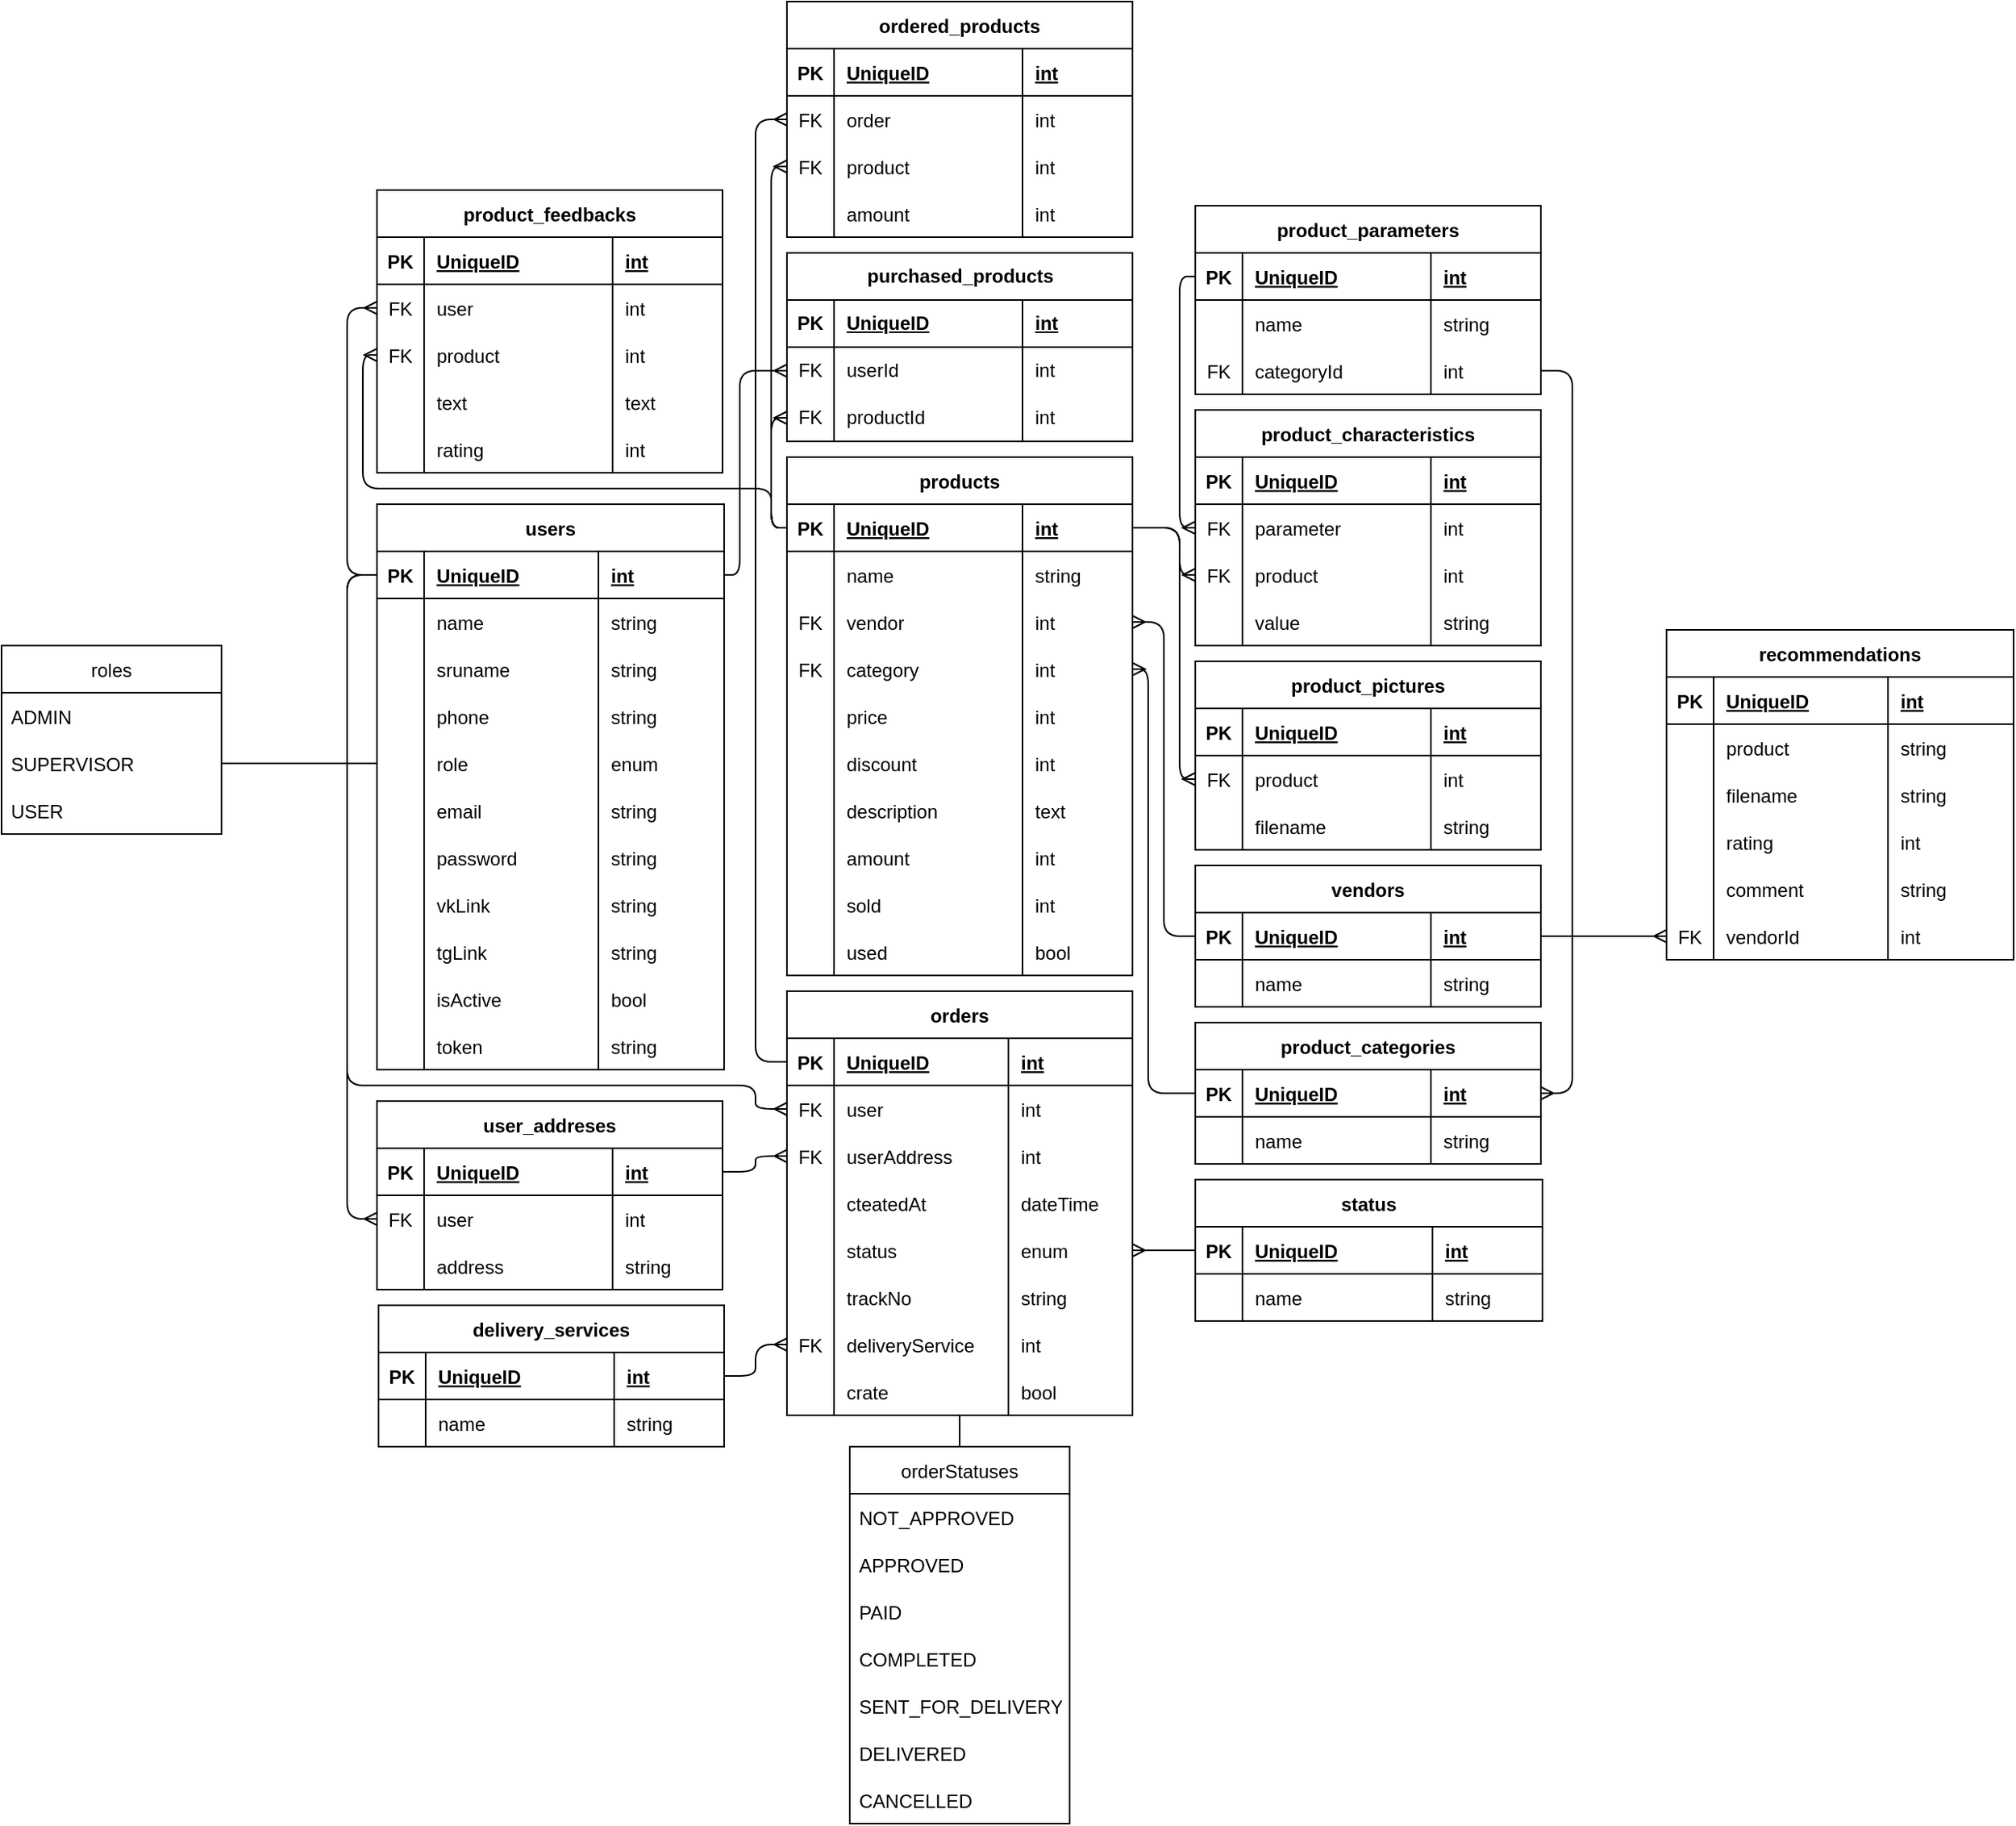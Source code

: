 <mxfile version="21.1.5" type="github" pages="2">
  <diagram id="kGw063Dxcnlei30PY3Jt" name="Database">
    <mxGraphModel dx="1434" dy="1590" grid="1" gridSize="10" guides="1" tooltips="1" connect="1" arrows="1" fold="1" page="1" pageScale="1" pageWidth="1169" pageHeight="827" background="#FFFFFF" math="0" shadow="0">
      <root>
        <mxCell id="0" />
        <mxCell id="1" parent="0" />
        <mxCell id="2h1zQXcFkqLpAbksFEwr-1" value="users" style="shape=table;startSize=30;container=1;collapsible=1;childLayout=tableLayout;fixedRows=1;rowLines=0;fontStyle=1;align=center;resizeLast=1;" parent="1" vertex="1">
          <mxGeometry x="379" y="220" width="221" height="360" as="geometry">
            <mxRectangle x="378" y="210" width="60" height="30" as="alternateBounds" />
          </mxGeometry>
        </mxCell>
        <mxCell id="2h1zQXcFkqLpAbksFEwr-2" value="" style="shape=tableRow;horizontal=0;startSize=0;swimlaneHead=0;swimlaneBody=0;fillColor=none;collapsible=0;dropTarget=0;points=[[0,0.5],[1,0.5]];portConstraint=eastwest;top=0;left=0;right=0;bottom=1;" parent="2h1zQXcFkqLpAbksFEwr-1" vertex="1">
          <mxGeometry y="30" width="221" height="30" as="geometry" />
        </mxCell>
        <mxCell id="2h1zQXcFkqLpAbksFEwr-3" value="PK" style="shape=partialRectangle;connectable=0;fillColor=none;top=0;left=0;bottom=0;right=0;fontStyle=1;overflow=hidden;" parent="2h1zQXcFkqLpAbksFEwr-2" vertex="1">
          <mxGeometry width="30" height="30" as="geometry">
            <mxRectangle width="30" height="30" as="alternateBounds" />
          </mxGeometry>
        </mxCell>
        <mxCell id="2h1zQXcFkqLpAbksFEwr-4" value="UniqueID" style="shape=partialRectangle;connectable=0;fillColor=none;top=0;left=0;bottom=0;right=0;align=left;spacingLeft=6;fontStyle=5;overflow=hidden;" parent="2h1zQXcFkqLpAbksFEwr-2" vertex="1">
          <mxGeometry x="30" width="111" height="30" as="geometry">
            <mxRectangle width="111" height="30" as="alternateBounds" />
          </mxGeometry>
        </mxCell>
        <mxCell id="2h1zQXcFkqLpAbksFEwr-14" value="int" style="shape=partialRectangle;connectable=0;fillColor=none;top=0;left=0;bottom=0;right=0;align=left;spacingLeft=6;fontStyle=5;overflow=hidden;" parent="2h1zQXcFkqLpAbksFEwr-2" vertex="1">
          <mxGeometry x="141" width="80" height="30" as="geometry">
            <mxRectangle width="80" height="30" as="alternateBounds" />
          </mxGeometry>
        </mxCell>
        <mxCell id="2h1zQXcFkqLpAbksFEwr-5" value="" style="shape=tableRow;horizontal=0;startSize=0;swimlaneHead=0;swimlaneBody=0;fillColor=none;collapsible=0;dropTarget=0;points=[[0,0.5],[1,0.5]];portConstraint=eastwest;top=0;left=0;right=0;bottom=0;" parent="2h1zQXcFkqLpAbksFEwr-1" vertex="1">
          <mxGeometry y="60" width="221" height="30" as="geometry" />
        </mxCell>
        <mxCell id="2h1zQXcFkqLpAbksFEwr-6" value="" style="shape=partialRectangle;connectable=0;fillColor=none;top=0;left=0;bottom=0;right=0;editable=1;overflow=hidden;" parent="2h1zQXcFkqLpAbksFEwr-5" vertex="1">
          <mxGeometry width="30" height="30" as="geometry">
            <mxRectangle width="30" height="30" as="alternateBounds" />
          </mxGeometry>
        </mxCell>
        <mxCell id="2h1zQXcFkqLpAbksFEwr-7" value="name" style="shape=partialRectangle;connectable=0;fillColor=none;top=0;left=0;bottom=0;right=0;align=left;spacingLeft=6;overflow=hidden;" parent="2h1zQXcFkqLpAbksFEwr-5" vertex="1">
          <mxGeometry x="30" width="111" height="30" as="geometry">
            <mxRectangle width="111" height="30" as="alternateBounds" />
          </mxGeometry>
        </mxCell>
        <mxCell id="2h1zQXcFkqLpAbksFEwr-15" value="string" style="shape=partialRectangle;connectable=0;fillColor=none;top=0;left=0;bottom=0;right=0;align=left;spacingLeft=6;overflow=hidden;" parent="2h1zQXcFkqLpAbksFEwr-5" vertex="1">
          <mxGeometry x="141" width="80" height="30" as="geometry">
            <mxRectangle width="80" height="30" as="alternateBounds" />
          </mxGeometry>
        </mxCell>
        <mxCell id="2h1zQXcFkqLpAbksFEwr-8" value="" style="shape=tableRow;horizontal=0;startSize=0;swimlaneHead=0;swimlaneBody=0;fillColor=none;collapsible=0;dropTarget=0;points=[[0,0.5],[1,0.5]];portConstraint=eastwest;top=0;left=0;right=0;bottom=0;" parent="2h1zQXcFkqLpAbksFEwr-1" vertex="1">
          <mxGeometry y="90" width="221" height="30" as="geometry" />
        </mxCell>
        <mxCell id="2h1zQXcFkqLpAbksFEwr-9" value="" style="shape=partialRectangle;connectable=0;fillColor=none;top=0;left=0;bottom=0;right=0;editable=1;overflow=hidden;" parent="2h1zQXcFkqLpAbksFEwr-8" vertex="1">
          <mxGeometry width="30" height="30" as="geometry">
            <mxRectangle width="30" height="30" as="alternateBounds" />
          </mxGeometry>
        </mxCell>
        <mxCell id="2h1zQXcFkqLpAbksFEwr-10" value="sruname" style="shape=partialRectangle;connectable=0;fillColor=none;top=0;left=0;bottom=0;right=0;align=left;spacingLeft=6;overflow=hidden;" parent="2h1zQXcFkqLpAbksFEwr-8" vertex="1">
          <mxGeometry x="30" width="111" height="30" as="geometry">
            <mxRectangle width="111" height="30" as="alternateBounds" />
          </mxGeometry>
        </mxCell>
        <mxCell id="2h1zQXcFkqLpAbksFEwr-16" value="string" style="shape=partialRectangle;connectable=0;fillColor=none;top=0;left=0;bottom=0;right=0;align=left;spacingLeft=6;overflow=hidden;" parent="2h1zQXcFkqLpAbksFEwr-8" vertex="1">
          <mxGeometry x="141" width="80" height="30" as="geometry">
            <mxRectangle width="80" height="30" as="alternateBounds" />
          </mxGeometry>
        </mxCell>
        <mxCell id="2h1zQXcFkqLpAbksFEwr-11" value="" style="shape=tableRow;horizontal=0;startSize=0;swimlaneHead=0;swimlaneBody=0;fillColor=none;collapsible=0;dropTarget=0;points=[[0,0.5],[1,0.5]];portConstraint=eastwest;top=0;left=0;right=0;bottom=0;" parent="2h1zQXcFkqLpAbksFEwr-1" vertex="1">
          <mxGeometry y="120" width="221" height="30" as="geometry" />
        </mxCell>
        <mxCell id="2h1zQXcFkqLpAbksFEwr-12" value="" style="shape=partialRectangle;connectable=0;fillColor=none;top=0;left=0;bottom=0;right=0;editable=1;overflow=hidden;" parent="2h1zQXcFkqLpAbksFEwr-11" vertex="1">
          <mxGeometry width="30" height="30" as="geometry">
            <mxRectangle width="30" height="30" as="alternateBounds" />
          </mxGeometry>
        </mxCell>
        <mxCell id="2h1zQXcFkqLpAbksFEwr-13" value="phone" style="shape=partialRectangle;connectable=0;fillColor=none;top=0;left=0;bottom=0;right=0;align=left;spacingLeft=6;overflow=hidden;" parent="2h1zQXcFkqLpAbksFEwr-11" vertex="1">
          <mxGeometry x="30" width="111" height="30" as="geometry">
            <mxRectangle width="111" height="30" as="alternateBounds" />
          </mxGeometry>
        </mxCell>
        <mxCell id="2h1zQXcFkqLpAbksFEwr-17" value="string" style="shape=partialRectangle;connectable=0;fillColor=none;top=0;left=0;bottom=0;right=0;align=left;spacingLeft=6;overflow=hidden;" parent="2h1zQXcFkqLpAbksFEwr-11" vertex="1">
          <mxGeometry x="141" width="80" height="30" as="geometry">
            <mxRectangle width="80" height="30" as="alternateBounds" />
          </mxGeometry>
        </mxCell>
        <mxCell id="2h1zQXcFkqLpAbksFEwr-18" value="" style="shape=tableRow;horizontal=0;startSize=0;swimlaneHead=0;swimlaneBody=0;fillColor=none;collapsible=0;dropTarget=0;points=[[0,0.5],[1,0.5]];portConstraint=eastwest;top=0;left=0;right=0;bottom=0;" parent="2h1zQXcFkqLpAbksFEwr-1" vertex="1">
          <mxGeometry y="150" width="221" height="30" as="geometry" />
        </mxCell>
        <mxCell id="2h1zQXcFkqLpAbksFEwr-19" value="" style="shape=partialRectangle;connectable=0;fillColor=none;top=0;left=0;bottom=0;right=0;editable=1;overflow=hidden;" parent="2h1zQXcFkqLpAbksFEwr-18" vertex="1">
          <mxGeometry width="30" height="30" as="geometry">
            <mxRectangle width="30" height="30" as="alternateBounds" />
          </mxGeometry>
        </mxCell>
        <mxCell id="2h1zQXcFkqLpAbksFEwr-20" value="role" style="shape=partialRectangle;connectable=0;fillColor=none;top=0;left=0;bottom=0;right=0;align=left;spacingLeft=6;overflow=hidden;" parent="2h1zQXcFkqLpAbksFEwr-18" vertex="1">
          <mxGeometry x="30" width="111" height="30" as="geometry">
            <mxRectangle width="111" height="30" as="alternateBounds" />
          </mxGeometry>
        </mxCell>
        <mxCell id="2h1zQXcFkqLpAbksFEwr-21" value="enum" style="shape=partialRectangle;connectable=0;fillColor=none;top=0;left=0;bottom=0;right=0;align=left;spacingLeft=6;overflow=hidden;" parent="2h1zQXcFkqLpAbksFEwr-18" vertex="1">
          <mxGeometry x="141" width="80" height="30" as="geometry">
            <mxRectangle width="80" height="30" as="alternateBounds" />
          </mxGeometry>
        </mxCell>
        <mxCell id="2h1zQXcFkqLpAbksFEwr-30" style="shape=tableRow;horizontal=0;startSize=0;swimlaneHead=0;swimlaneBody=0;fillColor=none;collapsible=0;dropTarget=0;points=[[0,0.5],[1,0.5]];portConstraint=eastwest;top=0;left=0;right=0;bottom=0;" parent="2h1zQXcFkqLpAbksFEwr-1" vertex="1">
          <mxGeometry y="180" width="221" height="30" as="geometry" />
        </mxCell>
        <mxCell id="2h1zQXcFkqLpAbksFEwr-31" style="shape=partialRectangle;connectable=0;fillColor=none;top=0;left=0;bottom=0;right=0;editable=1;overflow=hidden;" parent="2h1zQXcFkqLpAbksFEwr-30" vertex="1">
          <mxGeometry width="30" height="30" as="geometry">
            <mxRectangle width="30" height="30" as="alternateBounds" />
          </mxGeometry>
        </mxCell>
        <mxCell id="2h1zQXcFkqLpAbksFEwr-32" value="email" style="shape=partialRectangle;connectable=0;fillColor=none;top=0;left=0;bottom=0;right=0;align=left;spacingLeft=6;overflow=hidden;" parent="2h1zQXcFkqLpAbksFEwr-30" vertex="1">
          <mxGeometry x="30" width="111" height="30" as="geometry">
            <mxRectangle width="111" height="30" as="alternateBounds" />
          </mxGeometry>
        </mxCell>
        <mxCell id="2h1zQXcFkqLpAbksFEwr-33" value="string" style="shape=partialRectangle;connectable=0;fillColor=none;top=0;left=0;bottom=0;right=0;align=left;spacingLeft=6;overflow=hidden;" parent="2h1zQXcFkqLpAbksFEwr-30" vertex="1">
          <mxGeometry x="141" width="80" height="30" as="geometry">
            <mxRectangle width="80" height="30" as="alternateBounds" />
          </mxGeometry>
        </mxCell>
        <mxCell id="2h1zQXcFkqLpAbksFEwr-34" style="shape=tableRow;horizontal=0;startSize=0;swimlaneHead=0;swimlaneBody=0;fillColor=none;collapsible=0;dropTarget=0;points=[[0,0.5],[1,0.5]];portConstraint=eastwest;top=0;left=0;right=0;bottom=0;" parent="2h1zQXcFkqLpAbksFEwr-1" vertex="1">
          <mxGeometry y="210" width="221" height="30" as="geometry" />
        </mxCell>
        <mxCell id="2h1zQXcFkqLpAbksFEwr-35" style="shape=partialRectangle;connectable=0;fillColor=none;top=0;left=0;bottom=0;right=0;editable=1;overflow=hidden;" parent="2h1zQXcFkqLpAbksFEwr-34" vertex="1">
          <mxGeometry width="30" height="30" as="geometry">
            <mxRectangle width="30" height="30" as="alternateBounds" />
          </mxGeometry>
        </mxCell>
        <mxCell id="2h1zQXcFkqLpAbksFEwr-36" value="password" style="shape=partialRectangle;connectable=0;fillColor=none;top=0;left=0;bottom=0;right=0;align=left;spacingLeft=6;overflow=hidden;" parent="2h1zQXcFkqLpAbksFEwr-34" vertex="1">
          <mxGeometry x="30" width="111" height="30" as="geometry">
            <mxRectangle width="111" height="30" as="alternateBounds" />
          </mxGeometry>
        </mxCell>
        <mxCell id="2h1zQXcFkqLpAbksFEwr-37" value="string" style="shape=partialRectangle;connectable=0;fillColor=none;top=0;left=0;bottom=0;right=0;align=left;spacingLeft=6;overflow=hidden;" parent="2h1zQXcFkqLpAbksFEwr-34" vertex="1">
          <mxGeometry x="141" width="80" height="30" as="geometry">
            <mxRectangle width="80" height="30" as="alternateBounds" />
          </mxGeometry>
        </mxCell>
        <mxCell id="59kGmS3p_rx_f818VuKg-1" style="shape=tableRow;horizontal=0;startSize=0;swimlaneHead=0;swimlaneBody=0;fillColor=none;collapsible=0;dropTarget=0;points=[[0,0.5],[1,0.5]];portConstraint=eastwest;top=0;left=0;right=0;bottom=0;" parent="2h1zQXcFkqLpAbksFEwr-1" vertex="1">
          <mxGeometry y="240" width="221" height="30" as="geometry" />
        </mxCell>
        <mxCell id="59kGmS3p_rx_f818VuKg-2" style="shape=partialRectangle;connectable=0;fillColor=none;top=0;left=0;bottom=0;right=0;editable=1;overflow=hidden;" parent="59kGmS3p_rx_f818VuKg-1" vertex="1">
          <mxGeometry width="30" height="30" as="geometry">
            <mxRectangle width="30" height="30" as="alternateBounds" />
          </mxGeometry>
        </mxCell>
        <mxCell id="59kGmS3p_rx_f818VuKg-3" value="vkLink" style="shape=partialRectangle;connectable=0;fillColor=none;top=0;left=0;bottom=0;right=0;align=left;spacingLeft=6;overflow=hidden;" parent="59kGmS3p_rx_f818VuKg-1" vertex="1">
          <mxGeometry x="30" width="111" height="30" as="geometry">
            <mxRectangle width="111" height="30" as="alternateBounds" />
          </mxGeometry>
        </mxCell>
        <mxCell id="59kGmS3p_rx_f818VuKg-4" value="string" style="shape=partialRectangle;connectable=0;fillColor=none;top=0;left=0;bottom=0;right=0;align=left;spacingLeft=6;overflow=hidden;" parent="59kGmS3p_rx_f818VuKg-1" vertex="1">
          <mxGeometry x="141" width="80" height="30" as="geometry">
            <mxRectangle width="80" height="30" as="alternateBounds" />
          </mxGeometry>
        </mxCell>
        <mxCell id="59kGmS3p_rx_f818VuKg-162" style="shape=tableRow;horizontal=0;startSize=0;swimlaneHead=0;swimlaneBody=0;fillColor=none;collapsible=0;dropTarget=0;points=[[0,0.5],[1,0.5]];portConstraint=eastwest;top=0;left=0;right=0;bottom=0;" parent="2h1zQXcFkqLpAbksFEwr-1" vertex="1">
          <mxGeometry y="270" width="221" height="30" as="geometry" />
        </mxCell>
        <mxCell id="59kGmS3p_rx_f818VuKg-163" style="shape=partialRectangle;connectable=0;fillColor=none;top=0;left=0;bottom=0;right=0;editable=1;overflow=hidden;" parent="59kGmS3p_rx_f818VuKg-162" vertex="1">
          <mxGeometry width="30" height="30" as="geometry">
            <mxRectangle width="30" height="30" as="alternateBounds" />
          </mxGeometry>
        </mxCell>
        <mxCell id="59kGmS3p_rx_f818VuKg-164" value="tgLink" style="shape=partialRectangle;connectable=0;fillColor=none;top=0;left=0;bottom=0;right=0;align=left;spacingLeft=6;overflow=hidden;" parent="59kGmS3p_rx_f818VuKg-162" vertex="1">
          <mxGeometry x="30" width="111" height="30" as="geometry">
            <mxRectangle width="111" height="30" as="alternateBounds" />
          </mxGeometry>
        </mxCell>
        <mxCell id="59kGmS3p_rx_f818VuKg-165" value="string" style="shape=partialRectangle;connectable=0;fillColor=none;top=0;left=0;bottom=0;right=0;align=left;spacingLeft=6;overflow=hidden;" parent="59kGmS3p_rx_f818VuKg-162" vertex="1">
          <mxGeometry x="141" width="80" height="30" as="geometry">
            <mxRectangle width="80" height="30" as="alternateBounds" />
          </mxGeometry>
        </mxCell>
        <mxCell id="79" style="shape=tableRow;horizontal=0;startSize=0;swimlaneHead=0;swimlaneBody=0;fillColor=none;collapsible=0;dropTarget=0;points=[[0,0.5],[1,0.5]];portConstraint=eastwest;top=0;left=0;right=0;bottom=0;" parent="2h1zQXcFkqLpAbksFEwr-1" vertex="1">
          <mxGeometry y="300" width="221" height="30" as="geometry" />
        </mxCell>
        <mxCell id="80" style="shape=partialRectangle;connectable=0;fillColor=none;top=0;left=0;bottom=0;right=0;editable=1;overflow=hidden;" parent="79" vertex="1">
          <mxGeometry width="30" height="30" as="geometry">
            <mxRectangle width="30" height="30" as="alternateBounds" />
          </mxGeometry>
        </mxCell>
        <mxCell id="81" value="isActive" style="shape=partialRectangle;connectable=0;fillColor=none;top=0;left=0;bottom=0;right=0;align=left;spacingLeft=6;overflow=hidden;" parent="79" vertex="1">
          <mxGeometry x="30" width="111" height="30" as="geometry">
            <mxRectangle width="111" height="30" as="alternateBounds" />
          </mxGeometry>
        </mxCell>
        <mxCell id="82" value="bool" style="shape=partialRectangle;connectable=0;fillColor=none;top=0;left=0;bottom=0;right=0;align=left;spacingLeft=6;overflow=hidden;" parent="79" vertex="1">
          <mxGeometry x="141" width="80" height="30" as="geometry">
            <mxRectangle width="80" height="30" as="alternateBounds" />
          </mxGeometry>
        </mxCell>
        <mxCell id="114" style="shape=tableRow;horizontal=0;startSize=0;swimlaneHead=0;swimlaneBody=0;fillColor=none;collapsible=0;dropTarget=0;points=[[0,0.5],[1,0.5]];portConstraint=eastwest;top=0;left=0;right=0;bottom=0;" parent="2h1zQXcFkqLpAbksFEwr-1" vertex="1">
          <mxGeometry y="330" width="221" height="30" as="geometry" />
        </mxCell>
        <mxCell id="115" style="shape=partialRectangle;connectable=0;fillColor=none;top=0;left=0;bottom=0;right=0;editable=1;overflow=hidden;" parent="114" vertex="1">
          <mxGeometry width="30" height="30" as="geometry">
            <mxRectangle width="30" height="30" as="alternateBounds" />
          </mxGeometry>
        </mxCell>
        <mxCell id="116" value="token" style="shape=partialRectangle;connectable=0;fillColor=none;top=0;left=0;bottom=0;right=0;align=left;spacingLeft=6;overflow=hidden;" parent="114" vertex="1">
          <mxGeometry x="30" width="111" height="30" as="geometry">
            <mxRectangle width="111" height="30" as="alternateBounds" />
          </mxGeometry>
        </mxCell>
        <mxCell id="117" value="string" style="shape=partialRectangle;connectable=0;fillColor=none;top=0;left=0;bottom=0;right=0;align=left;spacingLeft=6;overflow=hidden;" parent="114" vertex="1">
          <mxGeometry x="141" width="80" height="30" as="geometry">
            <mxRectangle width="80" height="30" as="alternateBounds" />
          </mxGeometry>
        </mxCell>
        <mxCell id="2h1zQXcFkqLpAbksFEwr-59" value="products" style="shape=table;startSize=30;container=1;collapsible=1;childLayout=tableLayout;fixedRows=1;rowLines=0;fontStyle=1;align=center;resizeLast=1;" parent="1" vertex="1">
          <mxGeometry x="640" y="190" width="220" height="330" as="geometry" />
        </mxCell>
        <mxCell id="2h1zQXcFkqLpAbksFEwr-60" value="" style="shape=tableRow;horizontal=0;startSize=0;swimlaneHead=0;swimlaneBody=0;fillColor=none;collapsible=0;dropTarget=0;points=[[0,0.5],[1,0.5]];portConstraint=eastwest;top=0;left=0;right=0;bottom=1;" parent="2h1zQXcFkqLpAbksFEwr-59" vertex="1">
          <mxGeometry y="30" width="220" height="30" as="geometry" />
        </mxCell>
        <mxCell id="2h1zQXcFkqLpAbksFEwr-61" value="PK" style="shape=partialRectangle;connectable=0;fillColor=none;top=0;left=0;bottom=0;right=0;fontStyle=1;overflow=hidden;" parent="2h1zQXcFkqLpAbksFEwr-60" vertex="1">
          <mxGeometry width="30" height="30" as="geometry">
            <mxRectangle width="30" height="30" as="alternateBounds" />
          </mxGeometry>
        </mxCell>
        <mxCell id="2h1zQXcFkqLpAbksFEwr-62" value="UniqueID" style="shape=partialRectangle;connectable=0;fillColor=none;top=0;left=0;bottom=0;right=0;align=left;spacingLeft=6;fontStyle=5;overflow=hidden;" parent="2h1zQXcFkqLpAbksFEwr-60" vertex="1">
          <mxGeometry x="30" width="120" height="30" as="geometry">
            <mxRectangle width="120" height="30" as="alternateBounds" />
          </mxGeometry>
        </mxCell>
        <mxCell id="2h1zQXcFkqLpAbksFEwr-72" value="int" style="shape=partialRectangle;connectable=0;fillColor=none;top=0;left=0;bottom=0;right=0;align=left;spacingLeft=6;fontStyle=5;overflow=hidden;" parent="2h1zQXcFkqLpAbksFEwr-60" vertex="1">
          <mxGeometry x="150" width="70" height="30" as="geometry">
            <mxRectangle width="70" height="30" as="alternateBounds" />
          </mxGeometry>
        </mxCell>
        <mxCell id="LiBvt0IQfA7VmV0TfSz9-5" style="shape=tableRow;horizontal=0;startSize=0;swimlaneHead=0;swimlaneBody=0;fillColor=none;collapsible=0;dropTarget=0;points=[[0,0.5],[1,0.5]];portConstraint=eastwest;top=0;left=0;right=0;bottom=0;" parent="2h1zQXcFkqLpAbksFEwr-59" vertex="1">
          <mxGeometry y="60" width="220" height="30" as="geometry" />
        </mxCell>
        <mxCell id="LiBvt0IQfA7VmV0TfSz9-6" style="shape=partialRectangle;connectable=0;fillColor=none;top=0;left=0;bottom=0;right=0;editable=1;overflow=hidden;" parent="LiBvt0IQfA7VmV0TfSz9-5" vertex="1">
          <mxGeometry width="30" height="30" as="geometry">
            <mxRectangle width="30" height="30" as="alternateBounds" />
          </mxGeometry>
        </mxCell>
        <mxCell id="LiBvt0IQfA7VmV0TfSz9-7" value="name" style="shape=partialRectangle;connectable=0;fillColor=none;top=0;left=0;bottom=0;right=0;align=left;spacingLeft=6;overflow=hidden;" parent="LiBvt0IQfA7VmV0TfSz9-5" vertex="1">
          <mxGeometry x="30" width="120" height="30" as="geometry">
            <mxRectangle width="120" height="30" as="alternateBounds" />
          </mxGeometry>
        </mxCell>
        <mxCell id="LiBvt0IQfA7VmV0TfSz9-8" value="string" style="shape=partialRectangle;connectable=0;fillColor=none;top=0;left=0;bottom=0;right=0;align=left;spacingLeft=6;overflow=hidden;" parent="LiBvt0IQfA7VmV0TfSz9-5" vertex="1">
          <mxGeometry x="150" width="70" height="30" as="geometry">
            <mxRectangle width="70" height="30" as="alternateBounds" />
          </mxGeometry>
        </mxCell>
        <mxCell id="2h1zQXcFkqLpAbksFEwr-63" value="" style="shape=tableRow;horizontal=0;startSize=0;swimlaneHead=0;swimlaneBody=0;fillColor=none;collapsible=0;dropTarget=0;points=[[0,0.5],[1,0.5]];portConstraint=eastwest;top=0;left=0;right=0;bottom=0;" parent="2h1zQXcFkqLpAbksFEwr-59" vertex="1">
          <mxGeometry y="90" width="220" height="30" as="geometry" />
        </mxCell>
        <mxCell id="2h1zQXcFkqLpAbksFEwr-64" value="FK" style="shape=partialRectangle;connectable=0;fillColor=none;top=0;left=0;bottom=0;right=0;editable=1;overflow=hidden;" parent="2h1zQXcFkqLpAbksFEwr-63" vertex="1">
          <mxGeometry width="30" height="30" as="geometry">
            <mxRectangle width="30" height="30" as="alternateBounds" />
          </mxGeometry>
        </mxCell>
        <mxCell id="2h1zQXcFkqLpAbksFEwr-65" value="vendor" style="shape=partialRectangle;connectable=0;fillColor=none;top=0;left=0;bottom=0;right=0;align=left;spacingLeft=6;overflow=hidden;" parent="2h1zQXcFkqLpAbksFEwr-63" vertex="1">
          <mxGeometry x="30" width="120" height="30" as="geometry">
            <mxRectangle width="120" height="30" as="alternateBounds" />
          </mxGeometry>
        </mxCell>
        <mxCell id="2h1zQXcFkqLpAbksFEwr-73" value="int" style="shape=partialRectangle;connectable=0;fillColor=none;top=0;left=0;bottom=0;right=0;align=left;spacingLeft=6;overflow=hidden;" parent="2h1zQXcFkqLpAbksFEwr-63" vertex="1">
          <mxGeometry x="150" width="70" height="30" as="geometry">
            <mxRectangle width="70" height="30" as="alternateBounds" />
          </mxGeometry>
        </mxCell>
        <mxCell id="2h1zQXcFkqLpAbksFEwr-66" value="" style="shape=tableRow;horizontal=0;startSize=0;swimlaneHead=0;swimlaneBody=0;fillColor=none;collapsible=0;dropTarget=0;points=[[0,0.5],[1,0.5]];portConstraint=eastwest;top=0;left=0;right=0;bottom=0;" parent="2h1zQXcFkqLpAbksFEwr-59" vertex="1">
          <mxGeometry y="120" width="220" height="30" as="geometry" />
        </mxCell>
        <mxCell id="2h1zQXcFkqLpAbksFEwr-67" value="FK" style="shape=partialRectangle;connectable=0;fillColor=none;top=0;left=0;bottom=0;right=0;editable=1;overflow=hidden;" parent="2h1zQXcFkqLpAbksFEwr-66" vertex="1">
          <mxGeometry width="30" height="30" as="geometry">
            <mxRectangle width="30" height="30" as="alternateBounds" />
          </mxGeometry>
        </mxCell>
        <mxCell id="2h1zQXcFkqLpAbksFEwr-68" value="category" style="shape=partialRectangle;connectable=0;fillColor=none;top=0;left=0;bottom=0;right=0;align=left;spacingLeft=6;overflow=hidden;" parent="2h1zQXcFkqLpAbksFEwr-66" vertex="1">
          <mxGeometry x="30" width="120" height="30" as="geometry">
            <mxRectangle width="120" height="30" as="alternateBounds" />
          </mxGeometry>
        </mxCell>
        <mxCell id="2h1zQXcFkqLpAbksFEwr-74" value="int" style="shape=partialRectangle;connectable=0;fillColor=none;top=0;left=0;bottom=0;right=0;align=left;spacingLeft=6;overflow=hidden;" parent="2h1zQXcFkqLpAbksFEwr-66" vertex="1">
          <mxGeometry x="150" width="70" height="30" as="geometry">
            <mxRectangle width="70" height="30" as="alternateBounds" />
          </mxGeometry>
        </mxCell>
        <mxCell id="2h1zQXcFkqLpAbksFEwr-69" value="" style="shape=tableRow;horizontal=0;startSize=0;swimlaneHead=0;swimlaneBody=0;fillColor=none;collapsible=0;dropTarget=0;points=[[0,0.5],[1,0.5]];portConstraint=eastwest;top=0;left=0;right=0;bottom=0;" parent="2h1zQXcFkqLpAbksFEwr-59" vertex="1">
          <mxGeometry y="150" width="220" height="30" as="geometry" />
        </mxCell>
        <mxCell id="2h1zQXcFkqLpAbksFEwr-70" value="" style="shape=partialRectangle;connectable=0;fillColor=none;top=0;left=0;bottom=0;right=0;editable=1;overflow=hidden;" parent="2h1zQXcFkqLpAbksFEwr-69" vertex="1">
          <mxGeometry width="30" height="30" as="geometry">
            <mxRectangle width="30" height="30" as="alternateBounds" />
          </mxGeometry>
        </mxCell>
        <mxCell id="2h1zQXcFkqLpAbksFEwr-71" value="price" style="shape=partialRectangle;connectable=0;fillColor=none;top=0;left=0;bottom=0;right=0;align=left;spacingLeft=6;overflow=hidden;" parent="2h1zQXcFkqLpAbksFEwr-69" vertex="1">
          <mxGeometry x="30" width="120" height="30" as="geometry">
            <mxRectangle width="120" height="30" as="alternateBounds" />
          </mxGeometry>
        </mxCell>
        <mxCell id="2h1zQXcFkqLpAbksFEwr-75" value="int" style="shape=partialRectangle;connectable=0;fillColor=none;top=0;left=0;bottom=0;right=0;align=left;spacingLeft=6;overflow=hidden;" parent="2h1zQXcFkqLpAbksFEwr-69" vertex="1">
          <mxGeometry x="150" width="70" height="30" as="geometry">
            <mxRectangle width="70" height="30" as="alternateBounds" />
          </mxGeometry>
        </mxCell>
        <mxCell id="2h1zQXcFkqLpAbksFEwr-80" style="shape=tableRow;horizontal=0;startSize=0;swimlaneHead=0;swimlaneBody=0;fillColor=none;collapsible=0;dropTarget=0;points=[[0,0.5],[1,0.5]];portConstraint=eastwest;top=0;left=0;right=0;bottom=0;" parent="2h1zQXcFkqLpAbksFEwr-59" vertex="1">
          <mxGeometry y="180" width="220" height="30" as="geometry" />
        </mxCell>
        <mxCell id="2h1zQXcFkqLpAbksFEwr-81" style="shape=partialRectangle;connectable=0;fillColor=none;top=0;left=0;bottom=0;right=0;editable=1;overflow=hidden;" parent="2h1zQXcFkqLpAbksFEwr-80" vertex="1">
          <mxGeometry width="30" height="30" as="geometry">
            <mxRectangle width="30" height="30" as="alternateBounds" />
          </mxGeometry>
        </mxCell>
        <mxCell id="2h1zQXcFkqLpAbksFEwr-82" value="discount" style="shape=partialRectangle;connectable=0;fillColor=none;top=0;left=0;bottom=0;right=0;align=left;spacingLeft=6;overflow=hidden;" parent="2h1zQXcFkqLpAbksFEwr-80" vertex="1">
          <mxGeometry x="30" width="120" height="30" as="geometry">
            <mxRectangle width="120" height="30" as="alternateBounds" />
          </mxGeometry>
        </mxCell>
        <mxCell id="2h1zQXcFkqLpAbksFEwr-83" value="int" style="shape=partialRectangle;connectable=0;fillColor=none;top=0;left=0;bottom=0;right=0;align=left;spacingLeft=6;overflow=hidden;" parent="2h1zQXcFkqLpAbksFEwr-80" vertex="1">
          <mxGeometry x="150" width="70" height="30" as="geometry">
            <mxRectangle width="70" height="30" as="alternateBounds" />
          </mxGeometry>
        </mxCell>
        <mxCell id="2h1zQXcFkqLpAbksFEwr-142" style="shape=tableRow;horizontal=0;startSize=0;swimlaneHead=0;swimlaneBody=0;fillColor=none;collapsible=0;dropTarget=0;points=[[0,0.5],[1,0.5]];portConstraint=eastwest;top=0;left=0;right=0;bottom=0;" parent="2h1zQXcFkqLpAbksFEwr-59" vertex="1">
          <mxGeometry y="210" width="220" height="30" as="geometry" />
        </mxCell>
        <mxCell id="2h1zQXcFkqLpAbksFEwr-143" style="shape=partialRectangle;connectable=0;fillColor=none;top=0;left=0;bottom=0;right=0;editable=1;overflow=hidden;" parent="2h1zQXcFkqLpAbksFEwr-142" vertex="1">
          <mxGeometry width="30" height="30" as="geometry">
            <mxRectangle width="30" height="30" as="alternateBounds" />
          </mxGeometry>
        </mxCell>
        <mxCell id="2h1zQXcFkqLpAbksFEwr-144" value="description" style="shape=partialRectangle;connectable=0;fillColor=none;top=0;left=0;bottom=0;right=0;align=left;spacingLeft=6;overflow=hidden;" parent="2h1zQXcFkqLpAbksFEwr-142" vertex="1">
          <mxGeometry x="30" width="120" height="30" as="geometry">
            <mxRectangle width="120" height="30" as="alternateBounds" />
          </mxGeometry>
        </mxCell>
        <mxCell id="2h1zQXcFkqLpAbksFEwr-145" value="text" style="shape=partialRectangle;connectable=0;fillColor=none;top=0;left=0;bottom=0;right=0;align=left;spacingLeft=6;overflow=hidden;" parent="2h1zQXcFkqLpAbksFEwr-142" vertex="1">
          <mxGeometry x="150" width="70" height="30" as="geometry">
            <mxRectangle width="70" height="30" as="alternateBounds" />
          </mxGeometry>
        </mxCell>
        <mxCell id="39" style="shape=tableRow;horizontal=0;startSize=0;swimlaneHead=0;swimlaneBody=0;fillColor=none;collapsible=0;dropTarget=0;points=[[0,0.5],[1,0.5]];portConstraint=eastwest;top=0;left=0;right=0;bottom=0;" parent="2h1zQXcFkqLpAbksFEwr-59" vertex="1">
          <mxGeometry y="240" width="220" height="30" as="geometry" />
        </mxCell>
        <mxCell id="40" style="shape=partialRectangle;connectable=0;fillColor=none;top=0;left=0;bottom=0;right=0;editable=1;overflow=hidden;" parent="39" vertex="1">
          <mxGeometry width="30" height="30" as="geometry">
            <mxRectangle width="30" height="30" as="alternateBounds" />
          </mxGeometry>
        </mxCell>
        <mxCell id="41" value="amount" style="shape=partialRectangle;connectable=0;fillColor=none;top=0;left=0;bottom=0;right=0;align=left;spacingLeft=6;overflow=hidden;" parent="39" vertex="1">
          <mxGeometry x="30" width="120" height="30" as="geometry">
            <mxRectangle width="120" height="30" as="alternateBounds" />
          </mxGeometry>
        </mxCell>
        <mxCell id="42" value="int" style="shape=partialRectangle;connectable=0;fillColor=none;top=0;left=0;bottom=0;right=0;align=left;spacingLeft=6;overflow=hidden;" parent="39" vertex="1">
          <mxGeometry x="150" width="70" height="30" as="geometry">
            <mxRectangle width="70" height="30" as="alternateBounds" />
          </mxGeometry>
        </mxCell>
        <mxCell id="43" style="shape=tableRow;horizontal=0;startSize=0;swimlaneHead=0;swimlaneBody=0;fillColor=none;collapsible=0;dropTarget=0;points=[[0,0.5],[1,0.5]];portConstraint=eastwest;top=0;left=0;right=0;bottom=0;" parent="2h1zQXcFkqLpAbksFEwr-59" vertex="1">
          <mxGeometry y="270" width="220" height="30" as="geometry" />
        </mxCell>
        <mxCell id="44" style="shape=partialRectangle;connectable=0;fillColor=none;top=0;left=0;bottom=0;right=0;editable=1;overflow=hidden;" parent="43" vertex="1">
          <mxGeometry width="30" height="30" as="geometry">
            <mxRectangle width="30" height="30" as="alternateBounds" />
          </mxGeometry>
        </mxCell>
        <mxCell id="45" value="sold" style="shape=partialRectangle;connectable=0;fillColor=none;top=0;left=0;bottom=0;right=0;align=left;spacingLeft=6;overflow=hidden;" parent="43" vertex="1">
          <mxGeometry x="30" width="120" height="30" as="geometry">
            <mxRectangle width="120" height="30" as="alternateBounds" />
          </mxGeometry>
        </mxCell>
        <mxCell id="46" value="int" style="shape=partialRectangle;connectable=0;fillColor=none;top=0;left=0;bottom=0;right=0;align=left;spacingLeft=6;overflow=hidden;" parent="43" vertex="1">
          <mxGeometry x="150" width="70" height="30" as="geometry">
            <mxRectangle width="70" height="30" as="alternateBounds" />
          </mxGeometry>
        </mxCell>
        <mxCell id="118" style="shape=tableRow;horizontal=0;startSize=0;swimlaneHead=0;swimlaneBody=0;fillColor=none;collapsible=0;dropTarget=0;points=[[0,0.5],[1,0.5]];portConstraint=eastwest;top=0;left=0;right=0;bottom=0;" parent="2h1zQXcFkqLpAbksFEwr-59" vertex="1">
          <mxGeometry y="300" width="220" height="30" as="geometry" />
        </mxCell>
        <mxCell id="119" style="shape=partialRectangle;connectable=0;fillColor=none;top=0;left=0;bottom=0;right=0;editable=1;overflow=hidden;" parent="118" vertex="1">
          <mxGeometry width="30" height="30" as="geometry">
            <mxRectangle width="30" height="30" as="alternateBounds" />
          </mxGeometry>
        </mxCell>
        <mxCell id="120" value="used" style="shape=partialRectangle;connectable=0;fillColor=none;top=0;left=0;bottom=0;right=0;align=left;spacingLeft=6;overflow=hidden;" parent="118" vertex="1">
          <mxGeometry x="30" width="120" height="30" as="geometry">
            <mxRectangle width="120" height="30" as="alternateBounds" />
          </mxGeometry>
        </mxCell>
        <mxCell id="121" value="bool" style="shape=partialRectangle;connectable=0;fillColor=none;top=0;left=0;bottom=0;right=0;align=left;spacingLeft=6;overflow=hidden;" parent="118" vertex="1">
          <mxGeometry x="150" width="70" height="30" as="geometry">
            <mxRectangle width="70" height="30" as="alternateBounds" />
          </mxGeometry>
        </mxCell>
        <mxCell id="2h1zQXcFkqLpAbksFEwr-101" value="vendors" style="shape=table;startSize=30;container=1;collapsible=1;childLayout=tableLayout;fixedRows=1;rowLines=0;fontStyle=1;align=center;resizeLast=1;" parent="1" vertex="1">
          <mxGeometry x="900" y="450" width="220" height="90" as="geometry" />
        </mxCell>
        <mxCell id="2h1zQXcFkqLpAbksFEwr-102" value="" style="shape=tableRow;horizontal=0;startSize=0;swimlaneHead=0;swimlaneBody=0;fillColor=none;collapsible=0;dropTarget=0;points=[[0,0.5],[1,0.5]];portConstraint=eastwest;top=0;left=0;right=0;bottom=1;" parent="2h1zQXcFkqLpAbksFEwr-101" vertex="1">
          <mxGeometry y="30" width="220" height="30" as="geometry" />
        </mxCell>
        <mxCell id="2h1zQXcFkqLpAbksFEwr-103" value="PK" style="shape=partialRectangle;connectable=0;fillColor=none;top=0;left=0;bottom=0;right=0;fontStyle=1;overflow=hidden;" parent="2h1zQXcFkqLpAbksFEwr-102" vertex="1">
          <mxGeometry width="30" height="30" as="geometry">
            <mxRectangle width="30" height="30" as="alternateBounds" />
          </mxGeometry>
        </mxCell>
        <mxCell id="2h1zQXcFkqLpAbksFEwr-104" value="UniqueID" style="shape=partialRectangle;connectable=0;fillColor=none;top=0;left=0;bottom=0;right=0;align=left;spacingLeft=6;fontStyle=5;overflow=hidden;" parent="2h1zQXcFkqLpAbksFEwr-102" vertex="1">
          <mxGeometry x="30" width="120" height="30" as="geometry">
            <mxRectangle width="120" height="30" as="alternateBounds" />
          </mxGeometry>
        </mxCell>
        <mxCell id="2h1zQXcFkqLpAbksFEwr-105" value="int" style="shape=partialRectangle;connectable=0;fillColor=none;top=0;left=0;bottom=0;right=0;align=left;spacingLeft=6;fontStyle=5;overflow=hidden;" parent="2h1zQXcFkqLpAbksFEwr-102" vertex="1">
          <mxGeometry x="150" width="70" height="30" as="geometry">
            <mxRectangle width="70" height="30" as="alternateBounds" />
          </mxGeometry>
        </mxCell>
        <mxCell id="2h1zQXcFkqLpAbksFEwr-106" value="" style="shape=tableRow;horizontal=0;startSize=0;swimlaneHead=0;swimlaneBody=0;fillColor=none;collapsible=0;dropTarget=0;points=[[0,0.5],[1,0.5]];portConstraint=eastwest;top=0;left=0;right=0;bottom=0;" parent="2h1zQXcFkqLpAbksFEwr-101" vertex="1">
          <mxGeometry y="60" width="220" height="30" as="geometry" />
        </mxCell>
        <mxCell id="2h1zQXcFkqLpAbksFEwr-107" value="" style="shape=partialRectangle;connectable=0;fillColor=none;top=0;left=0;bottom=0;right=0;editable=1;overflow=hidden;" parent="2h1zQXcFkqLpAbksFEwr-106" vertex="1">
          <mxGeometry width="30" height="30" as="geometry">
            <mxRectangle width="30" height="30" as="alternateBounds" />
          </mxGeometry>
        </mxCell>
        <mxCell id="2h1zQXcFkqLpAbksFEwr-108" value="name" style="shape=partialRectangle;connectable=0;fillColor=none;top=0;left=0;bottom=0;right=0;align=left;spacingLeft=6;overflow=hidden;" parent="2h1zQXcFkqLpAbksFEwr-106" vertex="1">
          <mxGeometry x="30" width="120" height="30" as="geometry">
            <mxRectangle width="120" height="30" as="alternateBounds" />
          </mxGeometry>
        </mxCell>
        <mxCell id="2h1zQXcFkqLpAbksFEwr-109" value="string" style="shape=partialRectangle;connectable=0;fillColor=none;top=0;left=0;bottom=0;right=0;align=left;spacingLeft=6;overflow=hidden;" parent="2h1zQXcFkqLpAbksFEwr-106" vertex="1">
          <mxGeometry x="150" width="70" height="30" as="geometry">
            <mxRectangle width="70" height="30" as="alternateBounds" />
          </mxGeometry>
        </mxCell>
        <mxCell id="2h1zQXcFkqLpAbksFEwr-118" value="product_categories" style="shape=table;startSize=30;container=1;collapsible=1;childLayout=tableLayout;fixedRows=1;rowLines=0;fontStyle=1;align=center;resizeLast=1;" parent="1" vertex="1">
          <mxGeometry x="900" y="550" width="220" height="90" as="geometry" />
        </mxCell>
        <mxCell id="2h1zQXcFkqLpAbksFEwr-119" value="" style="shape=tableRow;horizontal=0;startSize=0;swimlaneHead=0;swimlaneBody=0;fillColor=none;collapsible=0;dropTarget=0;points=[[0,0.5],[1,0.5]];portConstraint=eastwest;top=0;left=0;right=0;bottom=1;" parent="2h1zQXcFkqLpAbksFEwr-118" vertex="1">
          <mxGeometry y="30" width="220" height="30" as="geometry" />
        </mxCell>
        <mxCell id="2h1zQXcFkqLpAbksFEwr-120" value="PK" style="shape=partialRectangle;connectable=0;fillColor=none;top=0;left=0;bottom=0;right=0;fontStyle=1;overflow=hidden;" parent="2h1zQXcFkqLpAbksFEwr-119" vertex="1">
          <mxGeometry width="30" height="30" as="geometry">
            <mxRectangle width="30" height="30" as="alternateBounds" />
          </mxGeometry>
        </mxCell>
        <mxCell id="2h1zQXcFkqLpAbksFEwr-121" value="UniqueID" style="shape=partialRectangle;connectable=0;fillColor=none;top=0;left=0;bottom=0;right=0;align=left;spacingLeft=6;fontStyle=5;overflow=hidden;" parent="2h1zQXcFkqLpAbksFEwr-119" vertex="1">
          <mxGeometry x="30" width="120" height="30" as="geometry">
            <mxRectangle width="120" height="30" as="alternateBounds" />
          </mxGeometry>
        </mxCell>
        <mxCell id="2h1zQXcFkqLpAbksFEwr-122" value="int" style="shape=partialRectangle;connectable=0;fillColor=none;top=0;left=0;bottom=0;right=0;align=left;spacingLeft=6;fontStyle=5;overflow=hidden;" parent="2h1zQXcFkqLpAbksFEwr-119" vertex="1">
          <mxGeometry x="150" width="70" height="30" as="geometry">
            <mxRectangle width="70" height="30" as="alternateBounds" />
          </mxGeometry>
        </mxCell>
        <mxCell id="2h1zQXcFkqLpAbksFEwr-123" value="" style="shape=tableRow;horizontal=0;startSize=0;swimlaneHead=0;swimlaneBody=0;fillColor=none;collapsible=0;dropTarget=0;points=[[0,0.5],[1,0.5]];portConstraint=eastwest;top=0;left=0;right=0;bottom=0;" parent="2h1zQXcFkqLpAbksFEwr-118" vertex="1">
          <mxGeometry y="60" width="220" height="30" as="geometry" />
        </mxCell>
        <mxCell id="2h1zQXcFkqLpAbksFEwr-124" value="" style="shape=partialRectangle;connectable=0;fillColor=none;top=0;left=0;bottom=0;right=0;editable=1;overflow=hidden;" parent="2h1zQXcFkqLpAbksFEwr-123" vertex="1">
          <mxGeometry width="30" height="30" as="geometry">
            <mxRectangle width="30" height="30" as="alternateBounds" />
          </mxGeometry>
        </mxCell>
        <mxCell id="2h1zQXcFkqLpAbksFEwr-125" value="name" style="shape=partialRectangle;connectable=0;fillColor=none;top=0;left=0;bottom=0;right=0;align=left;spacingLeft=6;overflow=hidden;" parent="2h1zQXcFkqLpAbksFEwr-123" vertex="1">
          <mxGeometry x="30" width="120" height="30" as="geometry">
            <mxRectangle width="120" height="30" as="alternateBounds" />
          </mxGeometry>
        </mxCell>
        <mxCell id="2h1zQXcFkqLpAbksFEwr-126" value="string" style="shape=partialRectangle;connectable=0;fillColor=none;top=0;left=0;bottom=0;right=0;align=left;spacingLeft=6;overflow=hidden;" parent="2h1zQXcFkqLpAbksFEwr-123" vertex="1">
          <mxGeometry x="150" width="70" height="30" as="geometry">
            <mxRectangle width="70" height="30" as="alternateBounds" />
          </mxGeometry>
        </mxCell>
        <mxCell id="2h1zQXcFkqLpAbksFEwr-138" style="edgeStyle=orthogonalEdgeStyle;rounded=1;orthogonalLoop=1;jettySize=auto;html=1;exitX=0;exitY=0.5;exitDx=0;exitDy=0;entryX=1;entryY=0.5;entryDx=0;entryDy=0;strokeWidth=1;endArrow=ERmany;endFill=0;" parent="1" source="2h1zQXcFkqLpAbksFEwr-102" target="2h1zQXcFkqLpAbksFEwr-63" edge="1">
          <mxGeometry relative="1" as="geometry">
            <Array as="points">
              <mxPoint x="880" y="495" />
              <mxPoint x="880" y="295" />
            </Array>
          </mxGeometry>
        </mxCell>
        <mxCell id="2h1zQXcFkqLpAbksFEwr-139" style="edgeStyle=orthogonalEdgeStyle;rounded=1;orthogonalLoop=1;jettySize=auto;html=1;exitX=0;exitY=0.5;exitDx=0;exitDy=0;entryX=1;entryY=0.5;entryDx=0;entryDy=0;endArrow=ERmany;endFill=0;" parent="1" source="2h1zQXcFkqLpAbksFEwr-119" target="2h1zQXcFkqLpAbksFEwr-66" edge="1">
          <mxGeometry relative="1" as="geometry">
            <Array as="points">
              <mxPoint x="870" y="595" />
              <mxPoint x="870" y="325" />
            </Array>
          </mxGeometry>
        </mxCell>
        <mxCell id="2h1zQXcFkqLpAbksFEwr-159" value="product_pictures" style="shape=table;startSize=30;container=1;collapsible=1;childLayout=tableLayout;fixedRows=1;rowLines=0;fontStyle=1;align=center;resizeLast=1;" parent="1" vertex="1">
          <mxGeometry x="900" y="320" width="220" height="120" as="geometry" />
        </mxCell>
        <mxCell id="2h1zQXcFkqLpAbksFEwr-160" value="" style="shape=tableRow;horizontal=0;startSize=0;swimlaneHead=0;swimlaneBody=0;fillColor=none;collapsible=0;dropTarget=0;points=[[0,0.5],[1,0.5]];portConstraint=eastwest;top=0;left=0;right=0;bottom=1;" parent="2h1zQXcFkqLpAbksFEwr-159" vertex="1">
          <mxGeometry y="30" width="220" height="30" as="geometry" />
        </mxCell>
        <mxCell id="2h1zQXcFkqLpAbksFEwr-161" value="PK" style="shape=partialRectangle;connectable=0;fillColor=none;top=0;left=0;bottom=0;right=0;fontStyle=1;overflow=hidden;" parent="2h1zQXcFkqLpAbksFEwr-160" vertex="1">
          <mxGeometry width="30" height="30" as="geometry">
            <mxRectangle width="30" height="30" as="alternateBounds" />
          </mxGeometry>
        </mxCell>
        <mxCell id="2h1zQXcFkqLpAbksFEwr-162" value="UniqueID" style="shape=partialRectangle;connectable=0;fillColor=none;top=0;left=0;bottom=0;right=0;align=left;spacingLeft=6;fontStyle=5;overflow=hidden;" parent="2h1zQXcFkqLpAbksFEwr-160" vertex="1">
          <mxGeometry x="30" width="120" height="30" as="geometry">
            <mxRectangle width="120" height="30" as="alternateBounds" />
          </mxGeometry>
        </mxCell>
        <mxCell id="2h1zQXcFkqLpAbksFEwr-163" value="int" style="shape=partialRectangle;connectable=0;fillColor=none;top=0;left=0;bottom=0;right=0;align=left;spacingLeft=6;fontStyle=5;overflow=hidden;" parent="2h1zQXcFkqLpAbksFEwr-160" vertex="1">
          <mxGeometry x="150" width="70" height="30" as="geometry">
            <mxRectangle width="70" height="30" as="alternateBounds" />
          </mxGeometry>
        </mxCell>
        <mxCell id="2h1zQXcFkqLpAbksFEwr-176" style="shape=tableRow;horizontal=0;startSize=0;swimlaneHead=0;swimlaneBody=0;fillColor=none;collapsible=0;dropTarget=0;points=[[0,0.5],[1,0.5]];portConstraint=eastwest;top=0;left=0;right=0;bottom=0;" parent="2h1zQXcFkqLpAbksFEwr-159" vertex="1">
          <mxGeometry y="60" width="220" height="30" as="geometry" />
        </mxCell>
        <mxCell id="2h1zQXcFkqLpAbksFEwr-177" value="FK" style="shape=partialRectangle;connectable=0;fillColor=none;top=0;left=0;bottom=0;right=0;editable=1;overflow=hidden;" parent="2h1zQXcFkqLpAbksFEwr-176" vertex="1">
          <mxGeometry width="30" height="30" as="geometry">
            <mxRectangle width="30" height="30" as="alternateBounds" />
          </mxGeometry>
        </mxCell>
        <mxCell id="2h1zQXcFkqLpAbksFEwr-178" value="product" style="shape=partialRectangle;connectable=0;fillColor=none;top=0;left=0;bottom=0;right=0;align=left;spacingLeft=6;overflow=hidden;" parent="2h1zQXcFkqLpAbksFEwr-176" vertex="1">
          <mxGeometry x="30" width="120" height="30" as="geometry">
            <mxRectangle width="120" height="30" as="alternateBounds" />
          </mxGeometry>
        </mxCell>
        <mxCell id="2h1zQXcFkqLpAbksFEwr-179" value="int" style="shape=partialRectangle;connectable=0;fillColor=none;top=0;left=0;bottom=0;right=0;align=left;spacingLeft=6;overflow=hidden;" parent="2h1zQXcFkqLpAbksFEwr-176" vertex="1">
          <mxGeometry x="150" width="70" height="30" as="geometry">
            <mxRectangle width="70" height="30" as="alternateBounds" />
          </mxGeometry>
        </mxCell>
        <mxCell id="2h1zQXcFkqLpAbksFEwr-164" value="" style="shape=tableRow;horizontal=0;startSize=0;swimlaneHead=0;swimlaneBody=0;fillColor=none;collapsible=0;dropTarget=0;points=[[0,0.5],[1,0.5]];portConstraint=eastwest;top=0;left=0;right=0;bottom=0;" parent="2h1zQXcFkqLpAbksFEwr-159" vertex="1">
          <mxGeometry y="90" width="220" height="30" as="geometry" />
        </mxCell>
        <mxCell id="2h1zQXcFkqLpAbksFEwr-165" value="" style="shape=partialRectangle;connectable=0;fillColor=none;top=0;left=0;bottom=0;right=0;editable=1;overflow=hidden;" parent="2h1zQXcFkqLpAbksFEwr-164" vertex="1">
          <mxGeometry width="30" height="30" as="geometry">
            <mxRectangle width="30" height="30" as="alternateBounds" />
          </mxGeometry>
        </mxCell>
        <mxCell id="2h1zQXcFkqLpAbksFEwr-166" value="filename" style="shape=partialRectangle;connectable=0;fillColor=none;top=0;left=0;bottom=0;right=0;align=left;spacingLeft=6;overflow=hidden;" parent="2h1zQXcFkqLpAbksFEwr-164" vertex="1">
          <mxGeometry x="30" width="120" height="30" as="geometry">
            <mxRectangle width="120" height="30" as="alternateBounds" />
          </mxGeometry>
        </mxCell>
        <mxCell id="2h1zQXcFkqLpAbksFEwr-167" value="string" style="shape=partialRectangle;connectable=0;fillColor=none;top=0;left=0;bottom=0;right=0;align=left;spacingLeft=6;overflow=hidden;" parent="2h1zQXcFkqLpAbksFEwr-164" vertex="1">
          <mxGeometry x="150" width="70" height="30" as="geometry">
            <mxRectangle width="70" height="30" as="alternateBounds" />
          </mxGeometry>
        </mxCell>
        <mxCell id="2h1zQXcFkqLpAbksFEwr-181" value="orders" style="shape=table;startSize=30;container=1;collapsible=1;childLayout=tableLayout;fixedRows=1;rowLines=0;fontStyle=1;align=center;resizeLast=1;" parent="1" vertex="1">
          <mxGeometry x="640" y="530" width="220" height="270" as="geometry">
            <mxRectangle x="41" y="419" width="70" height="30" as="alternateBounds" />
          </mxGeometry>
        </mxCell>
        <mxCell id="2h1zQXcFkqLpAbksFEwr-182" value="" style="shape=tableRow;horizontal=0;startSize=0;swimlaneHead=0;swimlaneBody=0;fillColor=none;collapsible=0;dropTarget=0;points=[[0,0.5],[1,0.5]];portConstraint=eastwest;top=0;left=0;right=0;bottom=1;" parent="2h1zQXcFkqLpAbksFEwr-181" vertex="1">
          <mxGeometry y="30" width="220" height="30" as="geometry" />
        </mxCell>
        <mxCell id="2h1zQXcFkqLpAbksFEwr-183" value="PK" style="shape=partialRectangle;connectable=0;fillColor=none;top=0;left=0;bottom=0;right=0;fontStyle=1;overflow=hidden;" parent="2h1zQXcFkqLpAbksFEwr-182" vertex="1">
          <mxGeometry width="30" height="30" as="geometry">
            <mxRectangle width="30" height="30" as="alternateBounds" />
          </mxGeometry>
        </mxCell>
        <mxCell id="2h1zQXcFkqLpAbksFEwr-184" value="UniqueID" style="shape=partialRectangle;connectable=0;fillColor=none;top=0;left=0;bottom=0;right=0;align=left;spacingLeft=6;fontStyle=5;overflow=hidden;" parent="2h1zQXcFkqLpAbksFEwr-182" vertex="1">
          <mxGeometry x="30" width="111" height="30" as="geometry">
            <mxRectangle width="111" height="30" as="alternateBounds" />
          </mxGeometry>
        </mxCell>
        <mxCell id="2h1zQXcFkqLpAbksFEwr-185" value="int" style="shape=partialRectangle;connectable=0;fillColor=none;top=0;left=0;bottom=0;right=0;align=left;spacingLeft=6;fontStyle=5;overflow=hidden;" parent="2h1zQXcFkqLpAbksFEwr-182" vertex="1">
          <mxGeometry x="141" width="79" height="30" as="geometry">
            <mxRectangle width="79" height="30" as="alternateBounds" />
          </mxGeometry>
        </mxCell>
        <mxCell id="2h1zQXcFkqLpAbksFEwr-186" value="" style="shape=tableRow;horizontal=0;startSize=0;swimlaneHead=0;swimlaneBody=0;fillColor=none;collapsible=0;dropTarget=0;points=[[0,0.5],[1,0.5]];portConstraint=eastwest;top=0;left=0;right=0;bottom=0;" parent="2h1zQXcFkqLpAbksFEwr-181" vertex="1">
          <mxGeometry y="60" width="220" height="30" as="geometry" />
        </mxCell>
        <mxCell id="2h1zQXcFkqLpAbksFEwr-187" value="FK" style="shape=partialRectangle;connectable=0;fillColor=none;top=0;left=0;bottom=0;right=0;editable=1;overflow=hidden;" parent="2h1zQXcFkqLpAbksFEwr-186" vertex="1">
          <mxGeometry width="30" height="30" as="geometry">
            <mxRectangle width="30" height="30" as="alternateBounds" />
          </mxGeometry>
        </mxCell>
        <mxCell id="2h1zQXcFkqLpAbksFEwr-188" value="user" style="shape=partialRectangle;connectable=0;fillColor=none;top=0;left=0;bottom=0;right=0;align=left;spacingLeft=6;overflow=hidden;" parent="2h1zQXcFkqLpAbksFEwr-186" vertex="1">
          <mxGeometry x="30" width="111" height="30" as="geometry">
            <mxRectangle width="111" height="30" as="alternateBounds" />
          </mxGeometry>
        </mxCell>
        <mxCell id="2h1zQXcFkqLpAbksFEwr-189" value="int" style="shape=partialRectangle;connectable=0;fillColor=none;top=0;left=0;bottom=0;right=0;align=left;spacingLeft=6;overflow=hidden;" parent="2h1zQXcFkqLpAbksFEwr-186" vertex="1">
          <mxGeometry x="141" width="79" height="30" as="geometry">
            <mxRectangle width="79" height="30" as="alternateBounds" />
          </mxGeometry>
        </mxCell>
        <mxCell id="2h1zQXcFkqLpAbksFEwr-190" value="" style="shape=tableRow;horizontal=0;startSize=0;swimlaneHead=0;swimlaneBody=0;fillColor=none;collapsible=0;dropTarget=0;points=[[0,0.5],[1,0.5]];portConstraint=eastwest;top=0;left=0;right=0;bottom=0;" parent="2h1zQXcFkqLpAbksFEwr-181" vertex="1">
          <mxGeometry y="90" width="220" height="30" as="geometry" />
        </mxCell>
        <mxCell id="2h1zQXcFkqLpAbksFEwr-191" value="FK" style="shape=partialRectangle;connectable=0;fillColor=none;top=0;left=0;bottom=0;right=0;editable=1;overflow=hidden;" parent="2h1zQXcFkqLpAbksFEwr-190" vertex="1">
          <mxGeometry width="30" height="30" as="geometry">
            <mxRectangle width="30" height="30" as="alternateBounds" />
          </mxGeometry>
        </mxCell>
        <mxCell id="2h1zQXcFkqLpAbksFEwr-192" value="userAddress" style="shape=partialRectangle;connectable=0;fillColor=none;top=0;left=0;bottom=0;right=0;align=left;spacingLeft=6;overflow=hidden;" parent="2h1zQXcFkqLpAbksFEwr-190" vertex="1">
          <mxGeometry x="30" width="111" height="30" as="geometry">
            <mxRectangle width="111" height="30" as="alternateBounds" />
          </mxGeometry>
        </mxCell>
        <mxCell id="2h1zQXcFkqLpAbksFEwr-193" value="int" style="shape=partialRectangle;connectable=0;fillColor=none;top=0;left=0;bottom=0;right=0;align=left;spacingLeft=6;overflow=hidden;" parent="2h1zQXcFkqLpAbksFEwr-190" vertex="1">
          <mxGeometry x="141" width="79" height="30" as="geometry">
            <mxRectangle width="79" height="30" as="alternateBounds" />
          </mxGeometry>
        </mxCell>
        <mxCell id="59kGmS3p_rx_f818VuKg-117" style="shape=tableRow;horizontal=0;startSize=0;swimlaneHead=0;swimlaneBody=0;fillColor=none;collapsible=0;dropTarget=0;points=[[0,0.5],[1,0.5]];portConstraint=eastwest;top=0;left=0;right=0;bottom=0;" parent="2h1zQXcFkqLpAbksFEwr-181" vertex="1">
          <mxGeometry y="120" width="220" height="30" as="geometry" />
        </mxCell>
        <mxCell id="59kGmS3p_rx_f818VuKg-118" style="shape=partialRectangle;connectable=0;fillColor=none;top=0;left=0;bottom=0;right=0;editable=1;overflow=hidden;" parent="59kGmS3p_rx_f818VuKg-117" vertex="1">
          <mxGeometry width="30" height="30" as="geometry">
            <mxRectangle width="30" height="30" as="alternateBounds" />
          </mxGeometry>
        </mxCell>
        <mxCell id="59kGmS3p_rx_f818VuKg-119" value="cteatedAt" style="shape=partialRectangle;connectable=0;fillColor=none;top=0;left=0;bottom=0;right=0;align=left;spacingLeft=6;overflow=hidden;" parent="59kGmS3p_rx_f818VuKg-117" vertex="1">
          <mxGeometry x="30" width="111" height="30" as="geometry">
            <mxRectangle width="111" height="30" as="alternateBounds" />
          </mxGeometry>
        </mxCell>
        <mxCell id="59kGmS3p_rx_f818VuKg-120" value="dateTime" style="shape=partialRectangle;connectable=0;fillColor=none;top=0;left=0;bottom=0;right=0;align=left;spacingLeft=6;overflow=hidden;" parent="59kGmS3p_rx_f818VuKg-117" vertex="1">
          <mxGeometry x="141" width="79" height="30" as="geometry">
            <mxRectangle width="79" height="30" as="alternateBounds" />
          </mxGeometry>
        </mxCell>
        <mxCell id="2h1zQXcFkqLpAbksFEwr-194" value="" style="shape=tableRow;horizontal=0;startSize=0;swimlaneHead=0;swimlaneBody=0;fillColor=none;collapsible=0;dropTarget=0;points=[[0,0.5],[1,0.5]];portConstraint=eastwest;top=0;left=0;right=0;bottom=0;" parent="2h1zQXcFkqLpAbksFEwr-181" vertex="1">
          <mxGeometry y="150" width="220" height="30" as="geometry" />
        </mxCell>
        <mxCell id="2h1zQXcFkqLpAbksFEwr-195" value="" style="shape=partialRectangle;connectable=0;fillColor=none;top=0;left=0;bottom=0;right=0;editable=1;overflow=hidden;" parent="2h1zQXcFkqLpAbksFEwr-194" vertex="1">
          <mxGeometry width="30" height="30" as="geometry">
            <mxRectangle width="30" height="30" as="alternateBounds" />
          </mxGeometry>
        </mxCell>
        <mxCell id="2h1zQXcFkqLpAbksFEwr-196" value="status" style="shape=partialRectangle;connectable=0;fillColor=none;top=0;left=0;bottom=0;right=0;align=left;spacingLeft=6;overflow=hidden;" parent="2h1zQXcFkqLpAbksFEwr-194" vertex="1">
          <mxGeometry x="30" width="111" height="30" as="geometry">
            <mxRectangle width="111" height="30" as="alternateBounds" />
          </mxGeometry>
        </mxCell>
        <mxCell id="2h1zQXcFkqLpAbksFEwr-197" value="enum" style="shape=partialRectangle;connectable=0;fillColor=none;top=0;left=0;bottom=0;right=0;align=left;spacingLeft=6;overflow=hidden;" parent="2h1zQXcFkqLpAbksFEwr-194" vertex="1">
          <mxGeometry x="141" width="79" height="30" as="geometry">
            <mxRectangle width="79" height="30" as="alternateBounds" />
          </mxGeometry>
        </mxCell>
        <mxCell id="2h1zQXcFkqLpAbksFEwr-198" style="shape=tableRow;horizontal=0;startSize=0;swimlaneHead=0;swimlaneBody=0;fillColor=none;collapsible=0;dropTarget=0;points=[[0,0.5],[1,0.5]];portConstraint=eastwest;top=0;left=0;right=0;bottom=0;" parent="2h1zQXcFkqLpAbksFEwr-181" vertex="1">
          <mxGeometry y="180" width="220" height="30" as="geometry" />
        </mxCell>
        <mxCell id="2h1zQXcFkqLpAbksFEwr-199" style="shape=partialRectangle;connectable=0;fillColor=none;top=0;left=0;bottom=0;right=0;editable=1;overflow=hidden;" parent="2h1zQXcFkqLpAbksFEwr-198" vertex="1">
          <mxGeometry width="30" height="30" as="geometry">
            <mxRectangle width="30" height="30" as="alternateBounds" />
          </mxGeometry>
        </mxCell>
        <mxCell id="2h1zQXcFkqLpAbksFEwr-200" value="trackNo" style="shape=partialRectangle;connectable=0;fillColor=none;top=0;left=0;bottom=0;right=0;align=left;spacingLeft=6;overflow=hidden;" parent="2h1zQXcFkqLpAbksFEwr-198" vertex="1">
          <mxGeometry x="30" width="111" height="30" as="geometry">
            <mxRectangle width="111" height="30" as="alternateBounds" />
          </mxGeometry>
        </mxCell>
        <mxCell id="2h1zQXcFkqLpAbksFEwr-201" value="string" style="shape=partialRectangle;connectable=0;fillColor=none;top=0;left=0;bottom=0;right=0;align=left;spacingLeft=6;overflow=hidden;" parent="2h1zQXcFkqLpAbksFEwr-198" vertex="1">
          <mxGeometry x="141" width="79" height="30" as="geometry">
            <mxRectangle width="79" height="30" as="alternateBounds" />
          </mxGeometry>
        </mxCell>
        <mxCell id="2h1zQXcFkqLpAbksFEwr-202" style="shape=tableRow;horizontal=0;startSize=0;swimlaneHead=0;swimlaneBody=0;fillColor=none;collapsible=0;dropTarget=0;points=[[0,0.5],[1,0.5]];portConstraint=eastwest;top=0;left=0;right=0;bottom=0;" parent="2h1zQXcFkqLpAbksFEwr-181" vertex="1">
          <mxGeometry y="210" width="220" height="30" as="geometry" />
        </mxCell>
        <mxCell id="2h1zQXcFkqLpAbksFEwr-203" value="FK" style="shape=partialRectangle;connectable=0;fillColor=none;top=0;left=0;bottom=0;right=0;editable=1;overflow=hidden;" parent="2h1zQXcFkqLpAbksFEwr-202" vertex="1">
          <mxGeometry width="30" height="30" as="geometry">
            <mxRectangle width="30" height="30" as="alternateBounds" />
          </mxGeometry>
        </mxCell>
        <mxCell id="2h1zQXcFkqLpAbksFEwr-204" value="deliveryService" style="shape=partialRectangle;connectable=0;fillColor=none;top=0;left=0;bottom=0;right=0;align=left;spacingLeft=6;overflow=hidden;" parent="2h1zQXcFkqLpAbksFEwr-202" vertex="1">
          <mxGeometry x="30" width="111" height="30" as="geometry">
            <mxRectangle width="111" height="30" as="alternateBounds" />
          </mxGeometry>
        </mxCell>
        <mxCell id="2h1zQXcFkqLpAbksFEwr-205" value="int" style="shape=partialRectangle;connectable=0;fillColor=none;top=0;left=0;bottom=0;right=0;align=left;spacingLeft=6;overflow=hidden;" parent="2h1zQXcFkqLpAbksFEwr-202" vertex="1">
          <mxGeometry x="141" width="79" height="30" as="geometry">
            <mxRectangle width="79" height="30" as="alternateBounds" />
          </mxGeometry>
        </mxCell>
        <mxCell id="122" style="shape=tableRow;horizontal=0;startSize=0;swimlaneHead=0;swimlaneBody=0;fillColor=none;collapsible=0;dropTarget=0;points=[[0,0.5],[1,0.5]];portConstraint=eastwest;top=0;left=0;right=0;bottom=0;" parent="2h1zQXcFkqLpAbksFEwr-181" vertex="1">
          <mxGeometry y="240" width="220" height="30" as="geometry" />
        </mxCell>
        <mxCell id="123" value="" style="shape=partialRectangle;connectable=0;fillColor=none;top=0;left=0;bottom=0;right=0;editable=1;overflow=hidden;" parent="122" vertex="1">
          <mxGeometry width="30" height="30" as="geometry">
            <mxRectangle width="30" height="30" as="alternateBounds" />
          </mxGeometry>
        </mxCell>
        <mxCell id="124" value="crate" style="shape=partialRectangle;connectable=0;fillColor=none;top=0;left=0;bottom=0;right=0;align=left;spacingLeft=6;overflow=hidden;" parent="122" vertex="1">
          <mxGeometry x="30" width="111" height="30" as="geometry">
            <mxRectangle width="111" height="30" as="alternateBounds" />
          </mxGeometry>
        </mxCell>
        <mxCell id="125" value="bool" style="shape=partialRectangle;connectable=0;fillColor=none;top=0;left=0;bottom=0;right=0;align=left;spacingLeft=6;overflow=hidden;" parent="122" vertex="1">
          <mxGeometry x="141" width="79" height="30" as="geometry">
            <mxRectangle width="79" height="30" as="alternateBounds" />
          </mxGeometry>
        </mxCell>
        <mxCell id="2h1zQXcFkqLpAbksFEwr-206" style="edgeStyle=orthogonalEdgeStyle;rounded=1;orthogonalLoop=1;jettySize=auto;html=1;exitX=0;exitY=0.5;exitDx=0;exitDy=0;strokeWidth=1;startArrow=none;startFill=0;endArrow=ERmany;endFill=0;entryX=0;entryY=0.5;entryDx=0;entryDy=0;" parent="1" source="2h1zQXcFkqLpAbksFEwr-2" target="2h1zQXcFkqLpAbksFEwr-186" edge="1">
          <mxGeometry relative="1" as="geometry">
            <Array as="points">
              <mxPoint x="360" y="265" />
              <mxPoint x="360" y="590" />
              <mxPoint x="620" y="590" />
              <mxPoint x="620" y="605" />
            </Array>
            <mxPoint x="-30" y="561" as="targetPoint" />
          </mxGeometry>
        </mxCell>
        <mxCell id="2h1zQXcFkqLpAbksFEwr-207" value="status" style="shape=table;startSize=30;container=1;collapsible=1;childLayout=tableLayout;fixedRows=1;rowLines=0;fontStyle=1;align=center;resizeLast=1;" parent="1" vertex="1">
          <mxGeometry x="900" y="650" width="221" height="90" as="geometry" />
        </mxCell>
        <mxCell id="2h1zQXcFkqLpAbksFEwr-208" value="" style="shape=tableRow;horizontal=0;startSize=0;swimlaneHead=0;swimlaneBody=0;fillColor=none;collapsible=0;dropTarget=0;points=[[0,0.5],[1,0.5]];portConstraint=eastwest;top=0;left=0;right=0;bottom=1;" parent="2h1zQXcFkqLpAbksFEwr-207" vertex="1">
          <mxGeometry y="30" width="221" height="30" as="geometry" />
        </mxCell>
        <mxCell id="2h1zQXcFkqLpAbksFEwr-209" value="PK" style="shape=partialRectangle;connectable=0;fillColor=none;top=0;left=0;bottom=0;right=0;fontStyle=1;overflow=hidden;" parent="2h1zQXcFkqLpAbksFEwr-208" vertex="1">
          <mxGeometry width="30" height="30" as="geometry">
            <mxRectangle width="30" height="30" as="alternateBounds" />
          </mxGeometry>
        </mxCell>
        <mxCell id="2h1zQXcFkqLpAbksFEwr-210" value="UniqueID" style="shape=partialRectangle;connectable=0;fillColor=none;top=0;left=0;bottom=0;right=0;align=left;spacingLeft=6;fontStyle=5;overflow=hidden;" parent="2h1zQXcFkqLpAbksFEwr-208" vertex="1">
          <mxGeometry x="30" width="121" height="30" as="geometry">
            <mxRectangle width="121" height="30" as="alternateBounds" />
          </mxGeometry>
        </mxCell>
        <mxCell id="2h1zQXcFkqLpAbksFEwr-211" value="int" style="shape=partialRectangle;connectable=0;fillColor=none;top=0;left=0;bottom=0;right=0;align=left;spacingLeft=6;fontStyle=5;overflow=hidden;" parent="2h1zQXcFkqLpAbksFEwr-208" vertex="1">
          <mxGeometry x="151" width="70" height="30" as="geometry">
            <mxRectangle width="70" height="30" as="alternateBounds" />
          </mxGeometry>
        </mxCell>
        <mxCell id="2h1zQXcFkqLpAbksFEwr-212" value="" style="shape=tableRow;horizontal=0;startSize=0;swimlaneHead=0;swimlaneBody=0;fillColor=none;collapsible=0;dropTarget=0;points=[[0,0.5],[1,0.5]];portConstraint=eastwest;top=0;left=0;right=0;bottom=0;" parent="2h1zQXcFkqLpAbksFEwr-207" vertex="1">
          <mxGeometry y="60" width="221" height="30" as="geometry" />
        </mxCell>
        <mxCell id="2h1zQXcFkqLpAbksFEwr-213" value="" style="shape=partialRectangle;connectable=0;fillColor=none;top=0;left=0;bottom=0;right=0;editable=1;overflow=hidden;" parent="2h1zQXcFkqLpAbksFEwr-212" vertex="1">
          <mxGeometry width="30" height="30" as="geometry">
            <mxRectangle width="30" height="30" as="alternateBounds" />
          </mxGeometry>
        </mxCell>
        <mxCell id="2h1zQXcFkqLpAbksFEwr-214" value="name" style="shape=partialRectangle;connectable=0;fillColor=none;top=0;left=0;bottom=0;right=0;align=left;spacingLeft=6;overflow=hidden;" parent="2h1zQXcFkqLpAbksFEwr-212" vertex="1">
          <mxGeometry x="30" width="121" height="30" as="geometry">
            <mxRectangle width="121" height="30" as="alternateBounds" />
          </mxGeometry>
        </mxCell>
        <mxCell id="2h1zQXcFkqLpAbksFEwr-215" value="string" style="shape=partialRectangle;connectable=0;fillColor=none;top=0;left=0;bottom=0;right=0;align=left;spacingLeft=6;overflow=hidden;" parent="2h1zQXcFkqLpAbksFEwr-212" vertex="1">
          <mxGeometry x="151" width="70" height="30" as="geometry">
            <mxRectangle width="70" height="30" as="alternateBounds" />
          </mxGeometry>
        </mxCell>
        <object label="delivery_services" hedietLinkedDataV1_path="../../voiakagm-shop-nest-v2-prisma-abandoned/src/modules/vendor/vendor.controller.ts" id="2h1zQXcFkqLpAbksFEwr-224">
          <mxCell style="shape=table;startSize=30;container=1;collapsible=1;childLayout=tableLayout;fixedRows=1;rowLines=0;fontStyle=1;align=center;resizeLast=1;" parent="1" vertex="1">
            <mxGeometry x="380" y="730" width="220" height="90" as="geometry">
              <mxRectangle x="280" y="569" width="130" height="30" as="alternateBounds" />
            </mxGeometry>
          </mxCell>
        </object>
        <mxCell id="2h1zQXcFkqLpAbksFEwr-225" value="" style="shape=tableRow;horizontal=0;startSize=0;swimlaneHead=0;swimlaneBody=0;fillColor=none;collapsible=0;dropTarget=0;points=[[0,0.5],[1,0.5]];portConstraint=eastwest;top=0;left=0;right=0;bottom=1;" parent="2h1zQXcFkqLpAbksFEwr-224" vertex="1">
          <mxGeometry y="30" width="220" height="30" as="geometry" />
        </mxCell>
        <mxCell id="2h1zQXcFkqLpAbksFEwr-226" value="PK" style="shape=partialRectangle;connectable=0;fillColor=none;top=0;left=0;bottom=0;right=0;fontStyle=1;overflow=hidden;" parent="2h1zQXcFkqLpAbksFEwr-225" vertex="1">
          <mxGeometry width="30" height="30" as="geometry">
            <mxRectangle width="30" height="30" as="alternateBounds" />
          </mxGeometry>
        </mxCell>
        <mxCell id="2h1zQXcFkqLpAbksFEwr-227" value="UniqueID" style="shape=partialRectangle;connectable=0;fillColor=none;top=0;left=0;bottom=0;right=0;align=left;spacingLeft=6;fontStyle=5;overflow=hidden;" parent="2h1zQXcFkqLpAbksFEwr-225" vertex="1">
          <mxGeometry x="30" width="120" height="30" as="geometry">
            <mxRectangle width="120" height="30" as="alternateBounds" />
          </mxGeometry>
        </mxCell>
        <mxCell id="2h1zQXcFkqLpAbksFEwr-228" value="int" style="shape=partialRectangle;connectable=0;fillColor=none;top=0;left=0;bottom=0;right=0;align=left;spacingLeft=6;fontStyle=5;overflow=hidden;" parent="2h1zQXcFkqLpAbksFEwr-225" vertex="1">
          <mxGeometry x="150" width="70" height="30" as="geometry">
            <mxRectangle width="70" height="30" as="alternateBounds" />
          </mxGeometry>
        </mxCell>
        <mxCell id="2h1zQXcFkqLpAbksFEwr-229" value="" style="shape=tableRow;horizontal=0;startSize=0;swimlaneHead=0;swimlaneBody=0;fillColor=none;collapsible=0;dropTarget=0;points=[[0,0.5],[1,0.5]];portConstraint=eastwest;top=0;left=0;right=0;bottom=0;" parent="2h1zQXcFkqLpAbksFEwr-224" vertex="1">
          <mxGeometry y="60" width="220" height="30" as="geometry" />
        </mxCell>
        <mxCell id="2h1zQXcFkqLpAbksFEwr-230" value="" style="shape=partialRectangle;connectable=0;fillColor=none;top=0;left=0;bottom=0;right=0;editable=1;overflow=hidden;" parent="2h1zQXcFkqLpAbksFEwr-229" vertex="1">
          <mxGeometry width="30" height="30" as="geometry">
            <mxRectangle width="30" height="30" as="alternateBounds" />
          </mxGeometry>
        </mxCell>
        <mxCell id="2h1zQXcFkqLpAbksFEwr-231" value="name" style="shape=partialRectangle;connectable=0;fillColor=none;top=0;left=0;bottom=0;right=0;align=left;spacingLeft=6;overflow=hidden;" parent="2h1zQXcFkqLpAbksFEwr-229" vertex="1">
          <mxGeometry x="30" width="120" height="30" as="geometry">
            <mxRectangle width="120" height="30" as="alternateBounds" />
          </mxGeometry>
        </mxCell>
        <mxCell id="2h1zQXcFkqLpAbksFEwr-232" value="string" style="shape=partialRectangle;connectable=0;fillColor=none;top=0;left=0;bottom=0;right=0;align=left;spacingLeft=6;overflow=hidden;" parent="2h1zQXcFkqLpAbksFEwr-229" vertex="1">
          <mxGeometry x="150" width="70" height="30" as="geometry">
            <mxRectangle width="70" height="30" as="alternateBounds" />
          </mxGeometry>
        </mxCell>
        <mxCell id="59kGmS3p_rx_f818VuKg-5" value="product_characteristics" style="shape=table;startSize=30;container=1;collapsible=1;childLayout=tableLayout;fixedRows=1;rowLines=0;fontStyle=1;align=center;resizeLast=1;" parent="1" vertex="1">
          <mxGeometry x="900" y="160" width="220" height="150" as="geometry" />
        </mxCell>
        <mxCell id="59kGmS3p_rx_f818VuKg-6" value="" style="shape=tableRow;horizontal=0;startSize=0;swimlaneHead=0;swimlaneBody=0;fillColor=none;collapsible=0;dropTarget=0;points=[[0,0.5],[1,0.5]];portConstraint=eastwest;top=0;left=0;right=0;bottom=1;" parent="59kGmS3p_rx_f818VuKg-5" vertex="1">
          <mxGeometry y="30" width="220" height="30" as="geometry" />
        </mxCell>
        <mxCell id="59kGmS3p_rx_f818VuKg-7" value="PK" style="shape=partialRectangle;connectable=0;fillColor=none;top=0;left=0;bottom=0;right=0;fontStyle=1;overflow=hidden;" parent="59kGmS3p_rx_f818VuKg-6" vertex="1">
          <mxGeometry width="30" height="30" as="geometry">
            <mxRectangle width="30" height="30" as="alternateBounds" />
          </mxGeometry>
        </mxCell>
        <mxCell id="59kGmS3p_rx_f818VuKg-8" value="UniqueID" style="shape=partialRectangle;connectable=0;fillColor=none;top=0;left=0;bottom=0;right=0;align=left;spacingLeft=6;fontStyle=5;overflow=hidden;" parent="59kGmS3p_rx_f818VuKg-6" vertex="1">
          <mxGeometry x="30" width="120" height="30" as="geometry">
            <mxRectangle width="120" height="30" as="alternateBounds" />
          </mxGeometry>
        </mxCell>
        <mxCell id="59kGmS3p_rx_f818VuKg-9" value="int" style="shape=partialRectangle;connectable=0;fillColor=none;top=0;left=0;bottom=0;right=0;align=left;spacingLeft=6;fontStyle=5;overflow=hidden;" parent="59kGmS3p_rx_f818VuKg-6" vertex="1">
          <mxGeometry x="150" width="70" height="30" as="geometry">
            <mxRectangle width="70" height="30" as="alternateBounds" />
          </mxGeometry>
        </mxCell>
        <mxCell id="59kGmS3p_rx_f818VuKg-10" value="" style="shape=tableRow;horizontal=0;startSize=0;swimlaneHead=0;swimlaneBody=0;fillColor=none;collapsible=0;dropTarget=0;points=[[0,0.5],[1,0.5]];portConstraint=eastwest;top=0;left=0;right=0;bottom=0;" parent="59kGmS3p_rx_f818VuKg-5" vertex="1">
          <mxGeometry y="60" width="220" height="30" as="geometry" />
        </mxCell>
        <mxCell id="59kGmS3p_rx_f818VuKg-11" value="FK" style="shape=partialRectangle;connectable=0;fillColor=none;top=0;left=0;bottom=0;right=0;editable=1;overflow=hidden;" parent="59kGmS3p_rx_f818VuKg-10" vertex="1">
          <mxGeometry width="30" height="30" as="geometry">
            <mxRectangle width="30" height="30" as="alternateBounds" />
          </mxGeometry>
        </mxCell>
        <mxCell id="59kGmS3p_rx_f818VuKg-12" value="parameter" style="shape=partialRectangle;connectable=0;fillColor=none;top=0;left=0;bottom=0;right=0;align=left;spacingLeft=6;overflow=hidden;" parent="59kGmS3p_rx_f818VuKg-10" vertex="1">
          <mxGeometry x="30" width="120" height="30" as="geometry">
            <mxRectangle width="120" height="30" as="alternateBounds" />
          </mxGeometry>
        </mxCell>
        <mxCell id="59kGmS3p_rx_f818VuKg-13" value="int" style="shape=partialRectangle;connectable=0;fillColor=none;top=0;left=0;bottom=0;right=0;align=left;spacingLeft=6;overflow=hidden;" parent="59kGmS3p_rx_f818VuKg-10" vertex="1">
          <mxGeometry x="150" width="70" height="30" as="geometry">
            <mxRectangle width="70" height="30" as="alternateBounds" />
          </mxGeometry>
        </mxCell>
        <mxCell id="59kGmS3p_rx_f818VuKg-14" value="" style="shape=tableRow;horizontal=0;startSize=0;swimlaneHead=0;swimlaneBody=0;fillColor=none;collapsible=0;dropTarget=0;points=[[0,0.5],[1,0.5]];portConstraint=eastwest;top=0;left=0;right=0;bottom=0;" parent="59kGmS3p_rx_f818VuKg-5" vertex="1">
          <mxGeometry y="90" width="220" height="30" as="geometry" />
        </mxCell>
        <mxCell id="59kGmS3p_rx_f818VuKg-15" value="FK" style="shape=partialRectangle;connectable=0;fillColor=none;top=0;left=0;bottom=0;right=0;editable=1;overflow=hidden;" parent="59kGmS3p_rx_f818VuKg-14" vertex="1">
          <mxGeometry width="30" height="30" as="geometry">
            <mxRectangle width="30" height="30" as="alternateBounds" />
          </mxGeometry>
        </mxCell>
        <mxCell id="59kGmS3p_rx_f818VuKg-16" value="product" style="shape=partialRectangle;connectable=0;fillColor=none;top=0;left=0;bottom=0;right=0;align=left;spacingLeft=6;overflow=hidden;" parent="59kGmS3p_rx_f818VuKg-14" vertex="1">
          <mxGeometry x="30" width="120" height="30" as="geometry">
            <mxRectangle width="120" height="30" as="alternateBounds" />
          </mxGeometry>
        </mxCell>
        <mxCell id="59kGmS3p_rx_f818VuKg-17" value="int" style="shape=partialRectangle;connectable=0;fillColor=none;top=0;left=0;bottom=0;right=0;align=left;spacingLeft=6;overflow=hidden;" parent="59kGmS3p_rx_f818VuKg-14" vertex="1">
          <mxGeometry x="150" width="70" height="30" as="geometry">
            <mxRectangle width="70" height="30" as="alternateBounds" />
          </mxGeometry>
        </mxCell>
        <mxCell id="59kGmS3p_rx_f818VuKg-18" value="" style="shape=tableRow;horizontal=0;startSize=0;swimlaneHead=0;swimlaneBody=0;fillColor=none;collapsible=0;dropTarget=0;points=[[0,0.5],[1,0.5]];portConstraint=eastwest;top=0;left=0;right=0;bottom=0;" parent="59kGmS3p_rx_f818VuKg-5" vertex="1">
          <mxGeometry y="120" width="220" height="30" as="geometry" />
        </mxCell>
        <mxCell id="59kGmS3p_rx_f818VuKg-19" value="" style="shape=partialRectangle;connectable=0;fillColor=none;top=0;left=0;bottom=0;right=0;editable=1;overflow=hidden;" parent="59kGmS3p_rx_f818VuKg-18" vertex="1">
          <mxGeometry width="30" height="30" as="geometry">
            <mxRectangle width="30" height="30" as="alternateBounds" />
          </mxGeometry>
        </mxCell>
        <mxCell id="59kGmS3p_rx_f818VuKg-20" value="value" style="shape=partialRectangle;connectable=0;fillColor=none;top=0;left=0;bottom=0;right=0;align=left;spacingLeft=6;overflow=hidden;" parent="59kGmS3p_rx_f818VuKg-18" vertex="1">
          <mxGeometry x="30" width="120" height="30" as="geometry">
            <mxRectangle width="120" height="30" as="alternateBounds" />
          </mxGeometry>
        </mxCell>
        <mxCell id="59kGmS3p_rx_f818VuKg-21" value="string" style="shape=partialRectangle;connectable=0;fillColor=none;top=0;left=0;bottom=0;right=0;align=left;spacingLeft=6;overflow=hidden;" parent="59kGmS3p_rx_f818VuKg-18" vertex="1">
          <mxGeometry x="150" width="70" height="30" as="geometry">
            <mxRectangle width="70" height="30" as="alternateBounds" />
          </mxGeometry>
        </mxCell>
        <mxCell id="59kGmS3p_rx_f818VuKg-26" value="product_parameters" style="shape=table;startSize=30;container=1;collapsible=1;childLayout=tableLayout;fixedRows=1;rowLines=0;fontStyle=1;align=center;resizeLast=1;" parent="1" vertex="1">
          <mxGeometry x="900" y="30" width="220" height="120" as="geometry" />
        </mxCell>
        <mxCell id="59kGmS3p_rx_f818VuKg-27" value="" style="shape=tableRow;horizontal=0;startSize=0;swimlaneHead=0;swimlaneBody=0;fillColor=none;collapsible=0;dropTarget=0;points=[[0,0.5],[1,0.5]];portConstraint=eastwest;top=0;left=0;right=0;bottom=1;" parent="59kGmS3p_rx_f818VuKg-26" vertex="1">
          <mxGeometry y="30" width="220" height="30" as="geometry" />
        </mxCell>
        <mxCell id="59kGmS3p_rx_f818VuKg-28" value="PK" style="shape=partialRectangle;connectable=0;fillColor=none;top=0;left=0;bottom=0;right=0;fontStyle=1;overflow=hidden;" parent="59kGmS3p_rx_f818VuKg-27" vertex="1">
          <mxGeometry width="30" height="30" as="geometry">
            <mxRectangle width="30" height="30" as="alternateBounds" />
          </mxGeometry>
        </mxCell>
        <mxCell id="59kGmS3p_rx_f818VuKg-29" value="UniqueID" style="shape=partialRectangle;connectable=0;fillColor=none;top=0;left=0;bottom=0;right=0;align=left;spacingLeft=6;fontStyle=5;overflow=hidden;" parent="59kGmS3p_rx_f818VuKg-27" vertex="1">
          <mxGeometry x="30" width="120" height="30" as="geometry">
            <mxRectangle width="120" height="30" as="alternateBounds" />
          </mxGeometry>
        </mxCell>
        <mxCell id="59kGmS3p_rx_f818VuKg-30" value="int" style="shape=partialRectangle;connectable=0;fillColor=none;top=0;left=0;bottom=0;right=0;align=left;spacingLeft=6;fontStyle=5;overflow=hidden;" parent="59kGmS3p_rx_f818VuKg-27" vertex="1">
          <mxGeometry x="150" width="70" height="30" as="geometry">
            <mxRectangle width="70" height="30" as="alternateBounds" />
          </mxGeometry>
        </mxCell>
        <mxCell id="59kGmS3p_rx_f818VuKg-31" value="" style="shape=tableRow;horizontal=0;startSize=0;swimlaneHead=0;swimlaneBody=0;fillColor=none;collapsible=0;dropTarget=0;points=[[0,0.5],[1,0.5]];portConstraint=eastwest;top=0;left=0;right=0;bottom=0;" parent="59kGmS3p_rx_f818VuKg-26" vertex="1">
          <mxGeometry y="60" width="220" height="30" as="geometry" />
        </mxCell>
        <mxCell id="59kGmS3p_rx_f818VuKg-32" value="" style="shape=partialRectangle;connectable=0;fillColor=none;top=0;left=0;bottom=0;right=0;editable=1;overflow=hidden;" parent="59kGmS3p_rx_f818VuKg-31" vertex="1">
          <mxGeometry width="30" height="30" as="geometry">
            <mxRectangle width="30" height="30" as="alternateBounds" />
          </mxGeometry>
        </mxCell>
        <mxCell id="59kGmS3p_rx_f818VuKg-33" value="name" style="shape=partialRectangle;connectable=0;fillColor=none;top=0;left=0;bottom=0;right=0;align=left;spacingLeft=6;overflow=hidden;" parent="59kGmS3p_rx_f818VuKg-31" vertex="1">
          <mxGeometry x="30" width="120" height="30" as="geometry">
            <mxRectangle width="120" height="30" as="alternateBounds" />
          </mxGeometry>
        </mxCell>
        <mxCell id="59kGmS3p_rx_f818VuKg-34" value="string" style="shape=partialRectangle;connectable=0;fillColor=none;top=0;left=0;bottom=0;right=0;align=left;spacingLeft=6;overflow=hidden;" parent="59kGmS3p_rx_f818VuKg-31" vertex="1">
          <mxGeometry x="150" width="70" height="30" as="geometry">
            <mxRectangle width="70" height="30" as="alternateBounds" />
          </mxGeometry>
        </mxCell>
        <mxCell id="47" value="" style="shape=tableRow;horizontal=0;startSize=0;swimlaneHead=0;swimlaneBody=0;fillColor=none;collapsible=0;dropTarget=0;points=[[0,0.5],[1,0.5]];portConstraint=eastwest;top=0;left=0;right=0;bottom=0;" parent="59kGmS3p_rx_f818VuKg-26" vertex="1">
          <mxGeometry y="90" width="220" height="30" as="geometry" />
        </mxCell>
        <mxCell id="48" value="FK" style="shape=partialRectangle;connectable=0;fillColor=none;top=0;left=0;bottom=0;right=0;editable=1;overflow=hidden;" parent="47" vertex="1">
          <mxGeometry width="30" height="30" as="geometry">
            <mxRectangle width="30" height="30" as="alternateBounds" />
          </mxGeometry>
        </mxCell>
        <mxCell id="49" value="categoryId" style="shape=partialRectangle;connectable=0;fillColor=none;top=0;left=0;bottom=0;right=0;align=left;spacingLeft=6;overflow=hidden;" parent="47" vertex="1">
          <mxGeometry x="30" width="120" height="30" as="geometry">
            <mxRectangle width="120" height="30" as="alternateBounds" />
          </mxGeometry>
        </mxCell>
        <mxCell id="50" value="int" style="shape=partialRectangle;connectable=0;fillColor=none;top=0;left=0;bottom=0;right=0;align=left;spacingLeft=6;overflow=hidden;" parent="47" vertex="1">
          <mxGeometry x="150" width="70" height="30" as="geometry">
            <mxRectangle width="70" height="30" as="alternateBounds" />
          </mxGeometry>
        </mxCell>
        <mxCell id="59kGmS3p_rx_f818VuKg-43" style="edgeStyle=orthogonalEdgeStyle;rounded=1;orthogonalLoop=1;jettySize=auto;html=1;exitX=1;exitY=0.5;exitDx=0;exitDy=0;entryX=0;entryY=0.5;entryDx=0;entryDy=0;endArrow=ERmany;endFill=0;" parent="1" source="2h1zQXcFkqLpAbksFEwr-60" target="2h1zQXcFkqLpAbksFEwr-176" edge="1">
          <mxGeometry relative="1" as="geometry">
            <Array as="points">
              <mxPoint x="890" y="235" />
              <mxPoint x="890" y="395" />
            </Array>
          </mxGeometry>
        </mxCell>
        <mxCell id="59kGmS3p_rx_f818VuKg-44" style="edgeStyle=orthogonalEdgeStyle;rounded=1;orthogonalLoop=1;jettySize=auto;html=1;exitX=1;exitY=0.5;exitDx=0;exitDy=0;entryX=0;entryY=0.5;entryDx=0;entryDy=0;endArrow=ERmany;endFill=0;" parent="1" source="2h1zQXcFkqLpAbksFEwr-60" target="59kGmS3p_rx_f818VuKg-14" edge="1">
          <mxGeometry relative="1" as="geometry">
            <Array as="points">
              <mxPoint x="890" y="235" />
              <mxPoint x="890" y="265" />
            </Array>
          </mxGeometry>
        </mxCell>
        <mxCell id="59kGmS3p_rx_f818VuKg-45" style="edgeStyle=orthogonalEdgeStyle;rounded=1;orthogonalLoop=1;jettySize=auto;html=1;exitX=0;exitY=0.5;exitDx=0;exitDy=0;entryX=0;entryY=0.5;entryDx=0;entryDy=0;endArrow=ERmany;endFill=0;" parent="1" source="59kGmS3p_rx_f818VuKg-27" target="59kGmS3p_rx_f818VuKg-10" edge="1">
          <mxGeometry relative="1" as="geometry">
            <Array as="points">
              <mxPoint x="890" y="75" />
              <mxPoint x="890" y="235" />
            </Array>
          </mxGeometry>
        </mxCell>
        <mxCell id="59kGmS3p_rx_f818VuKg-46" value="product_feedbacks" style="shape=table;startSize=30;container=1;collapsible=1;childLayout=tableLayout;fixedRows=1;rowLines=0;fontStyle=1;align=center;resizeLast=1;" parent="1" vertex="1">
          <mxGeometry x="379" y="20" width="220" height="180" as="geometry" />
        </mxCell>
        <mxCell id="59kGmS3p_rx_f818VuKg-47" value="" style="shape=tableRow;horizontal=0;startSize=0;swimlaneHead=0;swimlaneBody=0;fillColor=none;collapsible=0;dropTarget=0;points=[[0,0.5],[1,0.5]];portConstraint=eastwest;top=0;left=0;right=0;bottom=1;" parent="59kGmS3p_rx_f818VuKg-46" vertex="1">
          <mxGeometry y="30" width="220" height="30" as="geometry" />
        </mxCell>
        <mxCell id="59kGmS3p_rx_f818VuKg-48" value="PK" style="shape=partialRectangle;connectable=0;fillColor=none;top=0;left=0;bottom=0;right=0;fontStyle=1;overflow=hidden;" parent="59kGmS3p_rx_f818VuKg-47" vertex="1">
          <mxGeometry width="30" height="30" as="geometry">
            <mxRectangle width="30" height="30" as="alternateBounds" />
          </mxGeometry>
        </mxCell>
        <mxCell id="59kGmS3p_rx_f818VuKg-49" value="UniqueID" style="shape=partialRectangle;connectable=0;fillColor=none;top=0;left=0;bottom=0;right=0;align=left;spacingLeft=6;fontStyle=5;overflow=hidden;" parent="59kGmS3p_rx_f818VuKg-47" vertex="1">
          <mxGeometry x="30" width="120" height="30" as="geometry">
            <mxRectangle width="120" height="30" as="alternateBounds" />
          </mxGeometry>
        </mxCell>
        <mxCell id="59kGmS3p_rx_f818VuKg-50" value="int" style="shape=partialRectangle;connectable=0;fillColor=none;top=0;left=0;bottom=0;right=0;align=left;spacingLeft=6;fontStyle=5;overflow=hidden;" parent="59kGmS3p_rx_f818VuKg-47" vertex="1">
          <mxGeometry x="150" width="70" height="30" as="geometry">
            <mxRectangle width="70" height="30" as="alternateBounds" />
          </mxGeometry>
        </mxCell>
        <mxCell id="59kGmS3p_rx_f818VuKg-51" value="" style="shape=tableRow;horizontal=0;startSize=0;swimlaneHead=0;swimlaneBody=0;fillColor=none;collapsible=0;dropTarget=0;points=[[0,0.5],[1,0.5]];portConstraint=eastwest;top=0;left=0;right=0;bottom=0;" parent="59kGmS3p_rx_f818VuKg-46" vertex="1">
          <mxGeometry y="60" width="220" height="30" as="geometry" />
        </mxCell>
        <mxCell id="59kGmS3p_rx_f818VuKg-52" value="FK" style="shape=partialRectangle;connectable=0;fillColor=none;top=0;left=0;bottom=0;right=0;editable=1;overflow=hidden;" parent="59kGmS3p_rx_f818VuKg-51" vertex="1">
          <mxGeometry width="30" height="30" as="geometry">
            <mxRectangle width="30" height="30" as="alternateBounds" />
          </mxGeometry>
        </mxCell>
        <mxCell id="59kGmS3p_rx_f818VuKg-53" value="user" style="shape=partialRectangle;connectable=0;fillColor=none;top=0;left=0;bottom=0;right=0;align=left;spacingLeft=6;overflow=hidden;" parent="59kGmS3p_rx_f818VuKg-51" vertex="1">
          <mxGeometry x="30" width="120" height="30" as="geometry">
            <mxRectangle width="120" height="30" as="alternateBounds" />
          </mxGeometry>
        </mxCell>
        <mxCell id="59kGmS3p_rx_f818VuKg-54" value="int" style="shape=partialRectangle;connectable=0;fillColor=none;top=0;left=0;bottom=0;right=0;align=left;spacingLeft=6;overflow=hidden;" parent="59kGmS3p_rx_f818VuKg-51" vertex="1">
          <mxGeometry x="150" width="70" height="30" as="geometry">
            <mxRectangle width="70" height="30" as="alternateBounds" />
          </mxGeometry>
        </mxCell>
        <mxCell id="59kGmS3p_rx_f818VuKg-55" value="" style="shape=tableRow;horizontal=0;startSize=0;swimlaneHead=0;swimlaneBody=0;fillColor=none;collapsible=0;dropTarget=0;points=[[0,0.5],[1,0.5]];portConstraint=eastwest;top=0;left=0;right=0;bottom=0;" parent="59kGmS3p_rx_f818VuKg-46" vertex="1">
          <mxGeometry y="90" width="220" height="30" as="geometry" />
        </mxCell>
        <mxCell id="59kGmS3p_rx_f818VuKg-56" value="FK" style="shape=partialRectangle;connectable=0;fillColor=none;top=0;left=0;bottom=0;right=0;editable=1;overflow=hidden;" parent="59kGmS3p_rx_f818VuKg-55" vertex="1">
          <mxGeometry width="30" height="30" as="geometry">
            <mxRectangle width="30" height="30" as="alternateBounds" />
          </mxGeometry>
        </mxCell>
        <mxCell id="59kGmS3p_rx_f818VuKg-57" value="product" style="shape=partialRectangle;connectable=0;fillColor=none;top=0;left=0;bottom=0;right=0;align=left;spacingLeft=6;overflow=hidden;" parent="59kGmS3p_rx_f818VuKg-55" vertex="1">
          <mxGeometry x="30" width="120" height="30" as="geometry">
            <mxRectangle width="120" height="30" as="alternateBounds" />
          </mxGeometry>
        </mxCell>
        <mxCell id="59kGmS3p_rx_f818VuKg-58" value="int" style="shape=partialRectangle;connectable=0;fillColor=none;top=0;left=0;bottom=0;right=0;align=left;spacingLeft=6;overflow=hidden;" parent="59kGmS3p_rx_f818VuKg-55" vertex="1">
          <mxGeometry x="150" width="70" height="30" as="geometry">
            <mxRectangle width="70" height="30" as="alternateBounds" />
          </mxGeometry>
        </mxCell>
        <mxCell id="59kGmS3p_rx_f818VuKg-59" value="" style="shape=tableRow;horizontal=0;startSize=0;swimlaneHead=0;swimlaneBody=0;fillColor=none;collapsible=0;dropTarget=0;points=[[0,0.5],[1,0.5]];portConstraint=eastwest;top=0;left=0;right=0;bottom=0;" parent="59kGmS3p_rx_f818VuKg-46" vertex="1">
          <mxGeometry y="120" width="220" height="30" as="geometry" />
        </mxCell>
        <mxCell id="59kGmS3p_rx_f818VuKg-60" value="" style="shape=partialRectangle;connectable=0;fillColor=none;top=0;left=0;bottom=0;right=0;editable=1;overflow=hidden;" parent="59kGmS3p_rx_f818VuKg-59" vertex="1">
          <mxGeometry width="30" height="30" as="geometry">
            <mxRectangle width="30" height="30" as="alternateBounds" />
          </mxGeometry>
        </mxCell>
        <mxCell id="59kGmS3p_rx_f818VuKg-61" value="text" style="shape=partialRectangle;connectable=0;fillColor=none;top=0;left=0;bottom=0;right=0;align=left;spacingLeft=6;overflow=hidden;" parent="59kGmS3p_rx_f818VuKg-59" vertex="1">
          <mxGeometry x="30" width="120" height="30" as="geometry">
            <mxRectangle width="120" height="30" as="alternateBounds" />
          </mxGeometry>
        </mxCell>
        <mxCell id="59kGmS3p_rx_f818VuKg-62" value="text" style="shape=partialRectangle;connectable=0;fillColor=none;top=0;left=0;bottom=0;right=0;align=left;spacingLeft=6;overflow=hidden;" parent="59kGmS3p_rx_f818VuKg-59" vertex="1">
          <mxGeometry x="150" width="70" height="30" as="geometry">
            <mxRectangle width="70" height="30" as="alternateBounds" />
          </mxGeometry>
        </mxCell>
        <mxCell id="59kGmS3p_rx_f818VuKg-63" style="shape=tableRow;horizontal=0;startSize=0;swimlaneHead=0;swimlaneBody=0;fillColor=none;collapsible=0;dropTarget=0;points=[[0,0.5],[1,0.5]];portConstraint=eastwest;top=0;left=0;right=0;bottom=0;" parent="59kGmS3p_rx_f818VuKg-46" vertex="1">
          <mxGeometry y="150" width="220" height="30" as="geometry" />
        </mxCell>
        <mxCell id="59kGmS3p_rx_f818VuKg-64" style="shape=partialRectangle;connectable=0;fillColor=none;top=0;left=0;bottom=0;right=0;editable=1;overflow=hidden;" parent="59kGmS3p_rx_f818VuKg-63" vertex="1">
          <mxGeometry width="30" height="30" as="geometry">
            <mxRectangle width="30" height="30" as="alternateBounds" />
          </mxGeometry>
        </mxCell>
        <mxCell id="59kGmS3p_rx_f818VuKg-65" value="rating" style="shape=partialRectangle;connectable=0;fillColor=none;top=0;left=0;bottom=0;right=0;align=left;spacingLeft=6;overflow=hidden;" parent="59kGmS3p_rx_f818VuKg-63" vertex="1">
          <mxGeometry x="30" width="120" height="30" as="geometry">
            <mxRectangle width="120" height="30" as="alternateBounds" />
          </mxGeometry>
        </mxCell>
        <mxCell id="59kGmS3p_rx_f818VuKg-66" value="int" style="shape=partialRectangle;connectable=0;fillColor=none;top=0;left=0;bottom=0;right=0;align=left;spacingLeft=6;overflow=hidden;" parent="59kGmS3p_rx_f818VuKg-63" vertex="1">
          <mxGeometry x="150" width="70" height="30" as="geometry">
            <mxRectangle width="70" height="30" as="alternateBounds" />
          </mxGeometry>
        </mxCell>
        <mxCell id="59kGmS3p_rx_f818VuKg-67" style="edgeStyle=orthogonalEdgeStyle;rounded=1;orthogonalLoop=1;jettySize=auto;html=1;exitX=0;exitY=0.5;exitDx=0;exitDy=0;entryX=0;entryY=0.5;entryDx=0;entryDy=0;endArrow=ERmany;endFill=0;" parent="1" source="2h1zQXcFkqLpAbksFEwr-2" target="59kGmS3p_rx_f818VuKg-51" edge="1">
          <mxGeometry relative="1" as="geometry">
            <Array as="points">
              <mxPoint x="360" y="265" />
              <mxPoint x="360" y="95" />
            </Array>
          </mxGeometry>
        </mxCell>
        <mxCell id="59kGmS3p_rx_f818VuKg-68" style="edgeStyle=orthogonalEdgeStyle;rounded=1;orthogonalLoop=1;jettySize=auto;html=1;exitX=0;exitY=0.5;exitDx=0;exitDy=0;endArrow=ERmany;endFill=0;entryX=0;entryY=0.5;entryDx=0;entryDy=0;" parent="1" source="2h1zQXcFkqLpAbksFEwr-60" target="59kGmS3p_rx_f818VuKg-55" edge="1">
          <mxGeometry relative="1" as="geometry">
            <Array as="points">
              <mxPoint x="630" y="235" />
              <mxPoint x="630" y="210" />
              <mxPoint x="370" y="210" />
              <mxPoint x="370" y="125" />
            </Array>
          </mxGeometry>
        </mxCell>
        <mxCell id="59kGmS3p_rx_f818VuKg-91" style="edgeStyle=orthogonalEdgeStyle;rounded=1;orthogonalLoop=1;jettySize=auto;html=1;exitX=0;exitY=0.5;exitDx=0;exitDy=0;entryX=1;entryY=0.5;entryDx=0;entryDy=0;endArrow=ERmany;endFill=0;" parent="1" source="2h1zQXcFkqLpAbksFEwr-208" target="2h1zQXcFkqLpAbksFEwr-194" edge="1">
          <mxGeometry relative="1" as="geometry">
            <Array as="points">
              <mxPoint x="870" y="695" />
              <mxPoint x="870" y="695" />
            </Array>
          </mxGeometry>
        </mxCell>
        <mxCell id="59kGmS3p_rx_f818VuKg-121" value="user_addreses" style="shape=table;startSize=30;container=1;collapsible=1;childLayout=tableLayout;fixedRows=1;rowLines=0;fontStyle=1;align=center;resizeLast=1;" parent="1" vertex="1">
          <mxGeometry x="379" y="600" width="220" height="120" as="geometry" />
        </mxCell>
        <mxCell id="59kGmS3p_rx_f818VuKg-122" value="" style="shape=tableRow;horizontal=0;startSize=0;swimlaneHead=0;swimlaneBody=0;fillColor=none;collapsible=0;dropTarget=0;points=[[0,0.5],[1,0.5]];portConstraint=eastwest;top=0;left=0;right=0;bottom=1;" parent="59kGmS3p_rx_f818VuKg-121" vertex="1">
          <mxGeometry y="30" width="220" height="30" as="geometry" />
        </mxCell>
        <mxCell id="59kGmS3p_rx_f818VuKg-123" value="PK" style="shape=partialRectangle;connectable=0;fillColor=none;top=0;left=0;bottom=0;right=0;fontStyle=1;overflow=hidden;" parent="59kGmS3p_rx_f818VuKg-122" vertex="1">
          <mxGeometry width="30" height="30" as="geometry">
            <mxRectangle width="30" height="30" as="alternateBounds" />
          </mxGeometry>
        </mxCell>
        <mxCell id="59kGmS3p_rx_f818VuKg-124" value="UniqueID" style="shape=partialRectangle;connectable=0;fillColor=none;top=0;left=0;bottom=0;right=0;align=left;spacingLeft=6;fontStyle=5;overflow=hidden;" parent="59kGmS3p_rx_f818VuKg-122" vertex="1">
          <mxGeometry x="30" width="120" height="30" as="geometry">
            <mxRectangle width="120" height="30" as="alternateBounds" />
          </mxGeometry>
        </mxCell>
        <mxCell id="59kGmS3p_rx_f818VuKg-125" value="int" style="shape=partialRectangle;connectable=0;fillColor=none;top=0;left=0;bottom=0;right=0;align=left;spacingLeft=6;fontStyle=5;overflow=hidden;" parent="59kGmS3p_rx_f818VuKg-122" vertex="1">
          <mxGeometry x="150" width="70" height="30" as="geometry">
            <mxRectangle width="70" height="30" as="alternateBounds" />
          </mxGeometry>
        </mxCell>
        <mxCell id="59kGmS3p_rx_f818VuKg-126" value="" style="shape=tableRow;horizontal=0;startSize=0;swimlaneHead=0;swimlaneBody=0;fillColor=none;collapsible=0;dropTarget=0;points=[[0,0.5],[1,0.5]];portConstraint=eastwest;top=0;left=0;right=0;bottom=0;" parent="59kGmS3p_rx_f818VuKg-121" vertex="1">
          <mxGeometry y="60" width="220" height="30" as="geometry" />
        </mxCell>
        <mxCell id="59kGmS3p_rx_f818VuKg-127" value="FK" style="shape=partialRectangle;connectable=0;fillColor=none;top=0;left=0;bottom=0;right=0;editable=1;overflow=hidden;" parent="59kGmS3p_rx_f818VuKg-126" vertex="1">
          <mxGeometry width="30" height="30" as="geometry">
            <mxRectangle width="30" height="30" as="alternateBounds" />
          </mxGeometry>
        </mxCell>
        <mxCell id="59kGmS3p_rx_f818VuKg-128" value="user" style="shape=partialRectangle;connectable=0;fillColor=none;top=0;left=0;bottom=0;right=0;align=left;spacingLeft=6;overflow=hidden;" parent="59kGmS3p_rx_f818VuKg-126" vertex="1">
          <mxGeometry x="30" width="120" height="30" as="geometry">
            <mxRectangle width="120" height="30" as="alternateBounds" />
          </mxGeometry>
        </mxCell>
        <mxCell id="59kGmS3p_rx_f818VuKg-129" value="int" style="shape=partialRectangle;connectable=0;fillColor=none;top=0;left=0;bottom=0;right=0;align=left;spacingLeft=6;overflow=hidden;" parent="59kGmS3p_rx_f818VuKg-126" vertex="1">
          <mxGeometry x="150" width="70" height="30" as="geometry">
            <mxRectangle width="70" height="30" as="alternateBounds" />
          </mxGeometry>
        </mxCell>
        <mxCell id="59kGmS3p_rx_f818VuKg-130" value="" style="shape=tableRow;horizontal=0;startSize=0;swimlaneHead=0;swimlaneBody=0;fillColor=none;collapsible=0;dropTarget=0;points=[[0,0.5],[1,0.5]];portConstraint=eastwest;top=0;left=0;right=0;bottom=0;" parent="59kGmS3p_rx_f818VuKg-121" vertex="1">
          <mxGeometry y="90" width="220" height="30" as="geometry" />
        </mxCell>
        <mxCell id="59kGmS3p_rx_f818VuKg-131" value="" style="shape=partialRectangle;connectable=0;fillColor=none;top=0;left=0;bottom=0;right=0;editable=1;overflow=hidden;" parent="59kGmS3p_rx_f818VuKg-130" vertex="1">
          <mxGeometry width="30" height="30" as="geometry">
            <mxRectangle width="30" height="30" as="alternateBounds" />
          </mxGeometry>
        </mxCell>
        <mxCell id="59kGmS3p_rx_f818VuKg-132" value="address" style="shape=partialRectangle;connectable=0;fillColor=none;top=0;left=0;bottom=0;right=0;align=left;spacingLeft=6;overflow=hidden;" parent="59kGmS3p_rx_f818VuKg-130" vertex="1">
          <mxGeometry x="30" width="120" height="30" as="geometry">
            <mxRectangle width="120" height="30" as="alternateBounds" />
          </mxGeometry>
        </mxCell>
        <mxCell id="59kGmS3p_rx_f818VuKg-133" value="string" style="shape=partialRectangle;connectable=0;fillColor=none;top=0;left=0;bottom=0;right=0;align=left;spacingLeft=6;overflow=hidden;" parent="59kGmS3p_rx_f818VuKg-130" vertex="1">
          <mxGeometry x="150" width="70" height="30" as="geometry">
            <mxRectangle width="70" height="30" as="alternateBounds" />
          </mxGeometry>
        </mxCell>
        <mxCell id="59kGmS3p_rx_f818VuKg-138" style="edgeStyle=orthogonalEdgeStyle;rounded=1;orthogonalLoop=1;jettySize=auto;html=1;exitX=1;exitY=0.5;exitDx=0;exitDy=0;endArrow=ERmany;endFill=0;entryX=0;entryY=0.5;entryDx=0;entryDy=0;" parent="1" source="59kGmS3p_rx_f818VuKg-122" target="2h1zQXcFkqLpAbksFEwr-190" edge="1">
          <mxGeometry relative="1" as="geometry">
            <Array as="points">
              <mxPoint x="620" y="645" />
              <mxPoint x="620" y="635" />
            </Array>
          </mxGeometry>
        </mxCell>
        <mxCell id="59kGmS3p_rx_f818VuKg-139" style="edgeStyle=orthogonalEdgeStyle;rounded=1;orthogonalLoop=1;jettySize=auto;html=1;exitX=0;exitY=0.5;exitDx=0;exitDy=0;entryX=0;entryY=0.5;entryDx=0;entryDy=0;endArrow=ERmany;endFill=0;" parent="1" source="2h1zQXcFkqLpAbksFEwr-2" target="59kGmS3p_rx_f818VuKg-126" edge="1">
          <mxGeometry relative="1" as="geometry">
            <Array as="points">
              <mxPoint x="360" y="265" />
              <mxPoint x="360" y="675" />
            </Array>
          </mxGeometry>
        </mxCell>
        <mxCell id="59kGmS3p_rx_f818VuKg-141" style="edgeStyle=orthogonalEdgeStyle;rounded=1;orthogonalLoop=1;jettySize=auto;html=1;exitX=0;exitY=0.5;exitDx=0;exitDy=0;endArrow=none;endFill=0;startArrow=ERmany;startFill=0;entryX=1;entryY=0.5;entryDx=0;entryDy=0;" parent="1" source="2h1zQXcFkqLpAbksFEwr-202" target="2h1zQXcFkqLpAbksFEwr-225" edge="1">
          <mxGeometry relative="1" as="geometry">
            <Array as="points">
              <mxPoint x="620" y="755" />
              <mxPoint x="620" y="775" />
            </Array>
            <mxPoint x="720" y="800" as="targetPoint" />
          </mxGeometry>
        </mxCell>
        <mxCell id="59kGmS3p_rx_f818VuKg-142" value="ordered_products" style="shape=table;startSize=30;container=1;collapsible=1;childLayout=tableLayout;fixedRows=1;rowLines=0;fontStyle=1;align=center;resizeLast=1;" parent="1" vertex="1">
          <mxGeometry x="640" y="-100" width="220" height="150" as="geometry" />
        </mxCell>
        <mxCell id="59kGmS3p_rx_f818VuKg-143" value="" style="shape=tableRow;horizontal=0;startSize=0;swimlaneHead=0;swimlaneBody=0;fillColor=none;collapsible=0;dropTarget=0;points=[[0,0.5],[1,0.5]];portConstraint=eastwest;top=0;left=0;right=0;bottom=1;" parent="59kGmS3p_rx_f818VuKg-142" vertex="1">
          <mxGeometry y="30" width="220" height="30" as="geometry" />
        </mxCell>
        <mxCell id="59kGmS3p_rx_f818VuKg-144" value="PK" style="shape=partialRectangle;connectable=0;fillColor=none;top=0;left=0;bottom=0;right=0;fontStyle=1;overflow=hidden;" parent="59kGmS3p_rx_f818VuKg-143" vertex="1">
          <mxGeometry width="30" height="30" as="geometry">
            <mxRectangle width="30" height="30" as="alternateBounds" />
          </mxGeometry>
        </mxCell>
        <mxCell id="59kGmS3p_rx_f818VuKg-145" value="UniqueID" style="shape=partialRectangle;connectable=0;fillColor=none;top=0;left=0;bottom=0;right=0;align=left;spacingLeft=6;fontStyle=5;overflow=hidden;" parent="59kGmS3p_rx_f818VuKg-143" vertex="1">
          <mxGeometry x="30" width="120" height="30" as="geometry">
            <mxRectangle width="120" height="30" as="alternateBounds" />
          </mxGeometry>
        </mxCell>
        <mxCell id="59kGmS3p_rx_f818VuKg-146" value="int" style="shape=partialRectangle;connectable=0;fillColor=none;top=0;left=0;bottom=0;right=0;align=left;spacingLeft=6;fontStyle=5;overflow=hidden;" parent="59kGmS3p_rx_f818VuKg-143" vertex="1">
          <mxGeometry x="150" width="70" height="30" as="geometry">
            <mxRectangle width="70" height="30" as="alternateBounds" />
          </mxGeometry>
        </mxCell>
        <mxCell id="59kGmS3p_rx_f818VuKg-147" value="" style="shape=tableRow;horizontal=0;startSize=0;swimlaneHead=0;swimlaneBody=0;fillColor=none;collapsible=0;dropTarget=0;points=[[0,0.5],[1,0.5]];portConstraint=eastwest;top=0;left=0;right=0;bottom=0;" parent="59kGmS3p_rx_f818VuKg-142" vertex="1">
          <mxGeometry y="60" width="220" height="30" as="geometry" />
        </mxCell>
        <mxCell id="59kGmS3p_rx_f818VuKg-148" value="FK" style="shape=partialRectangle;connectable=0;fillColor=none;top=0;left=0;bottom=0;right=0;editable=1;overflow=hidden;" parent="59kGmS3p_rx_f818VuKg-147" vertex="1">
          <mxGeometry width="30" height="30" as="geometry">
            <mxRectangle width="30" height="30" as="alternateBounds" />
          </mxGeometry>
        </mxCell>
        <mxCell id="59kGmS3p_rx_f818VuKg-149" value="order" style="shape=partialRectangle;connectable=0;fillColor=none;top=0;left=0;bottom=0;right=0;align=left;spacingLeft=6;overflow=hidden;" parent="59kGmS3p_rx_f818VuKg-147" vertex="1">
          <mxGeometry x="30" width="120" height="30" as="geometry">
            <mxRectangle width="120" height="30" as="alternateBounds" />
          </mxGeometry>
        </mxCell>
        <mxCell id="59kGmS3p_rx_f818VuKg-150" value="int" style="shape=partialRectangle;connectable=0;fillColor=none;top=0;left=0;bottom=0;right=0;align=left;spacingLeft=6;overflow=hidden;" parent="59kGmS3p_rx_f818VuKg-147" vertex="1">
          <mxGeometry x="150" width="70" height="30" as="geometry">
            <mxRectangle width="70" height="30" as="alternateBounds" />
          </mxGeometry>
        </mxCell>
        <mxCell id="59kGmS3p_rx_f818VuKg-151" value="" style="shape=tableRow;horizontal=0;startSize=0;swimlaneHead=0;swimlaneBody=0;fillColor=none;collapsible=0;dropTarget=0;points=[[0,0.5],[1,0.5]];portConstraint=eastwest;top=0;left=0;right=0;bottom=0;" parent="59kGmS3p_rx_f818VuKg-142" vertex="1">
          <mxGeometry y="90" width="220" height="30" as="geometry" />
        </mxCell>
        <mxCell id="59kGmS3p_rx_f818VuKg-152" value="FK" style="shape=partialRectangle;connectable=0;fillColor=none;top=0;left=0;bottom=0;right=0;editable=1;overflow=hidden;" parent="59kGmS3p_rx_f818VuKg-151" vertex="1">
          <mxGeometry width="30" height="30" as="geometry">
            <mxRectangle width="30" height="30" as="alternateBounds" />
          </mxGeometry>
        </mxCell>
        <mxCell id="59kGmS3p_rx_f818VuKg-153" value="product" style="shape=partialRectangle;connectable=0;fillColor=none;top=0;left=0;bottom=0;right=0;align=left;spacingLeft=6;overflow=hidden;" parent="59kGmS3p_rx_f818VuKg-151" vertex="1">
          <mxGeometry x="30" width="120" height="30" as="geometry">
            <mxRectangle width="120" height="30" as="alternateBounds" />
          </mxGeometry>
        </mxCell>
        <mxCell id="59kGmS3p_rx_f818VuKg-154" value="int" style="shape=partialRectangle;connectable=0;fillColor=none;top=0;left=0;bottom=0;right=0;align=left;spacingLeft=6;overflow=hidden;" parent="59kGmS3p_rx_f818VuKg-151" vertex="1">
          <mxGeometry x="150" width="70" height="30" as="geometry">
            <mxRectangle width="70" height="30" as="alternateBounds" />
          </mxGeometry>
        </mxCell>
        <mxCell id="59kGmS3p_rx_f818VuKg-155" value="" style="shape=tableRow;horizontal=0;startSize=0;swimlaneHead=0;swimlaneBody=0;fillColor=none;collapsible=0;dropTarget=0;points=[[0,0.5],[1,0.5]];portConstraint=eastwest;top=0;left=0;right=0;bottom=0;" parent="59kGmS3p_rx_f818VuKg-142" vertex="1">
          <mxGeometry y="120" width="220" height="30" as="geometry" />
        </mxCell>
        <mxCell id="59kGmS3p_rx_f818VuKg-156" value="" style="shape=partialRectangle;connectable=0;fillColor=none;top=0;left=0;bottom=0;right=0;editable=1;overflow=hidden;" parent="59kGmS3p_rx_f818VuKg-155" vertex="1">
          <mxGeometry width="30" height="30" as="geometry">
            <mxRectangle width="30" height="30" as="alternateBounds" />
          </mxGeometry>
        </mxCell>
        <mxCell id="59kGmS3p_rx_f818VuKg-157" value="amount" style="shape=partialRectangle;connectable=0;fillColor=none;top=0;left=0;bottom=0;right=0;align=left;spacingLeft=6;overflow=hidden;" parent="59kGmS3p_rx_f818VuKg-155" vertex="1">
          <mxGeometry x="30" width="120" height="30" as="geometry">
            <mxRectangle width="120" height="30" as="alternateBounds" />
          </mxGeometry>
        </mxCell>
        <mxCell id="59kGmS3p_rx_f818VuKg-158" value="int" style="shape=partialRectangle;connectable=0;fillColor=none;top=0;left=0;bottom=0;right=0;align=left;spacingLeft=6;overflow=hidden;" parent="59kGmS3p_rx_f818VuKg-155" vertex="1">
          <mxGeometry x="150" width="70" height="30" as="geometry">
            <mxRectangle width="70" height="30" as="alternateBounds" />
          </mxGeometry>
        </mxCell>
        <mxCell id="59kGmS3p_rx_f818VuKg-160" style="edgeStyle=orthogonalEdgeStyle;rounded=1;orthogonalLoop=1;jettySize=auto;html=1;exitX=0;exitY=0.5;exitDx=0;exitDy=0;entryX=0;entryY=0.5;entryDx=0;entryDy=0;endArrow=ERmany;endFill=0;" parent="1" source="2h1zQXcFkqLpAbksFEwr-182" target="59kGmS3p_rx_f818VuKg-147" edge="1">
          <mxGeometry relative="1" as="geometry">
            <Array as="points">
              <mxPoint x="620" y="575" />
              <mxPoint x="620" y="-25" />
            </Array>
          </mxGeometry>
        </mxCell>
        <mxCell id="59kGmS3p_rx_f818VuKg-161" style="edgeStyle=orthogonalEdgeStyle;rounded=1;orthogonalLoop=1;jettySize=auto;html=1;exitX=0;exitY=0.5;exitDx=0;exitDy=0;entryX=0;entryY=0.5;entryDx=0;entryDy=0;endArrow=ERmany;endFill=0;" parent="1" source="2h1zQXcFkqLpAbksFEwr-60" target="59kGmS3p_rx_f818VuKg-151" edge="1">
          <mxGeometry relative="1" as="geometry">
            <Array as="points">
              <mxPoint x="630" y="235" />
              <mxPoint x="630" y="5" />
            </Array>
          </mxGeometry>
        </mxCell>
        <mxCell id="113" style="edgeStyle=none;html=1;exitX=0.5;exitY=0;exitDx=0;exitDy=0;endArrow=none;endFill=0;" parent="1" source="59kGmS3p_rx_f818VuKg-166" edge="1">
          <mxGeometry relative="1" as="geometry">
            <mxPoint x="750" y="800" as="targetPoint" />
          </mxGeometry>
        </mxCell>
        <mxCell id="59kGmS3p_rx_f818VuKg-166" value="orderStatuses" style="swimlane;fontStyle=0;childLayout=stackLayout;horizontal=1;startSize=30;horizontalStack=0;resizeParent=1;resizeParentMax=0;resizeLast=0;collapsible=1;marginBottom=0;" parent="1" vertex="1">
          <mxGeometry x="680" y="820" width="140" height="240" as="geometry" />
        </mxCell>
        <mxCell id="59kGmS3p_rx_f818VuKg-167" value="NOT_APPROVED" style="text;strokeColor=none;fillColor=none;align=left;verticalAlign=middle;spacingLeft=4;spacingRight=4;overflow=hidden;points=[[0,0.5],[1,0.5]];portConstraint=eastwest;rotatable=0;" parent="59kGmS3p_rx_f818VuKg-166" vertex="1">
          <mxGeometry y="30" width="140" height="30" as="geometry" />
        </mxCell>
        <mxCell id="59kGmS3p_rx_f818VuKg-168" value="APPROVED" style="text;strokeColor=none;fillColor=none;align=left;verticalAlign=middle;spacingLeft=4;spacingRight=4;overflow=hidden;points=[[0,0.5],[1,0.5]];portConstraint=eastwest;rotatable=0;" parent="59kGmS3p_rx_f818VuKg-166" vertex="1">
          <mxGeometry y="60" width="140" height="30" as="geometry" />
        </mxCell>
        <mxCell id="59kGmS3p_rx_f818VuKg-169" value="PAID" style="text;strokeColor=none;fillColor=none;align=left;verticalAlign=middle;spacingLeft=4;spacingRight=4;overflow=hidden;points=[[0,0.5],[1,0.5]];portConstraint=eastwest;rotatable=0;" parent="59kGmS3p_rx_f818VuKg-166" vertex="1">
          <mxGeometry y="90" width="140" height="30" as="geometry" />
        </mxCell>
        <mxCell id="59kGmS3p_rx_f818VuKg-170" value="COMPLETED" style="text;strokeColor=none;fillColor=none;align=left;verticalAlign=middle;spacingLeft=4;spacingRight=4;overflow=hidden;points=[[0,0.5],[1,0.5]];portConstraint=eastwest;rotatable=0;" parent="59kGmS3p_rx_f818VuKg-166" vertex="1">
          <mxGeometry y="120" width="140" height="30" as="geometry" />
        </mxCell>
        <mxCell id="59kGmS3p_rx_f818VuKg-171" value="SENT_FOR_DELIVERY" style="text;strokeColor=none;fillColor=none;align=left;verticalAlign=middle;spacingLeft=4;spacingRight=4;overflow=hidden;points=[[0,0.5],[1,0.5]];portConstraint=eastwest;rotatable=0;" parent="59kGmS3p_rx_f818VuKg-166" vertex="1">
          <mxGeometry y="150" width="140" height="30" as="geometry" />
        </mxCell>
        <mxCell id="59kGmS3p_rx_f818VuKg-172" value="DELIVERED" style="text;strokeColor=none;fillColor=none;align=left;verticalAlign=middle;spacingLeft=4;spacingRight=4;overflow=hidden;points=[[0,0.5],[1,0.5]];portConstraint=eastwest;rotatable=0;" parent="59kGmS3p_rx_f818VuKg-166" vertex="1">
          <mxGeometry y="180" width="140" height="30" as="geometry" />
        </mxCell>
        <mxCell id="112" value="CANCELLED" style="text;strokeColor=none;fillColor=none;align=left;verticalAlign=middle;spacingLeft=4;spacingRight=4;overflow=hidden;points=[[0,0.5],[1,0.5]];portConstraint=eastwest;rotatable=0;" parent="59kGmS3p_rx_f818VuKg-166" vertex="1">
          <mxGeometry y="210" width="140" height="30" as="geometry" />
        </mxCell>
        <mxCell id="51" style="edgeStyle=orthogonalEdgeStyle;html=1;exitX=1;exitY=0.5;exitDx=0;exitDy=0;entryX=1;entryY=0.5;entryDx=0;entryDy=0;startArrow=ERmany;startFill=0;endArrow=none;endFill=0;" parent="1" source="2h1zQXcFkqLpAbksFEwr-119" target="47" edge="1">
          <mxGeometry relative="1" as="geometry">
            <Array as="points">
              <mxPoint x="1140" y="595" />
              <mxPoint x="1140" y="135" />
            </Array>
          </mxGeometry>
        </mxCell>
        <mxCell id="52" value="recommendations" style="shape=table;startSize=30;container=1;collapsible=1;childLayout=tableLayout;fixedRows=1;rowLines=0;fontStyle=1;align=center;resizeLast=1;" parent="1" vertex="1">
          <mxGeometry x="1200" y="300" width="221" height="210" as="geometry" />
        </mxCell>
        <mxCell id="53" value="" style="shape=tableRow;horizontal=0;startSize=0;swimlaneHead=0;swimlaneBody=0;fillColor=none;collapsible=0;dropTarget=0;points=[[0,0.5],[1,0.5]];portConstraint=eastwest;top=0;left=0;right=0;bottom=1;" parent="52" vertex="1">
          <mxGeometry y="30" width="221" height="30" as="geometry" />
        </mxCell>
        <mxCell id="54" value="PK" style="shape=partialRectangle;connectable=0;fillColor=none;top=0;left=0;bottom=0;right=0;fontStyle=1;overflow=hidden;" parent="53" vertex="1">
          <mxGeometry width="30" height="30" as="geometry">
            <mxRectangle width="30" height="30" as="alternateBounds" />
          </mxGeometry>
        </mxCell>
        <mxCell id="55" value="UniqueID" style="shape=partialRectangle;connectable=0;fillColor=none;top=0;left=0;bottom=0;right=0;align=left;spacingLeft=6;fontStyle=5;overflow=hidden;" parent="53" vertex="1">
          <mxGeometry x="30" width="111" height="30" as="geometry">
            <mxRectangle width="111" height="30" as="alternateBounds" />
          </mxGeometry>
        </mxCell>
        <mxCell id="56" value="int" style="shape=partialRectangle;connectable=0;fillColor=none;top=0;left=0;bottom=0;right=0;align=left;spacingLeft=6;fontStyle=5;overflow=hidden;" parent="53" vertex="1">
          <mxGeometry x="141" width="80" height="30" as="geometry">
            <mxRectangle width="80" height="30" as="alternateBounds" />
          </mxGeometry>
        </mxCell>
        <mxCell id="57" value="" style="shape=tableRow;horizontal=0;startSize=0;swimlaneHead=0;swimlaneBody=0;fillColor=none;collapsible=0;dropTarget=0;points=[[0,0.5],[1,0.5]];portConstraint=eastwest;top=0;left=0;right=0;bottom=0;" parent="52" vertex="1">
          <mxGeometry y="60" width="221" height="30" as="geometry" />
        </mxCell>
        <mxCell id="58" value="" style="shape=partialRectangle;connectable=0;fillColor=none;top=0;left=0;bottom=0;right=0;editable=1;overflow=hidden;" parent="57" vertex="1">
          <mxGeometry width="30" height="30" as="geometry">
            <mxRectangle width="30" height="30" as="alternateBounds" />
          </mxGeometry>
        </mxCell>
        <mxCell id="59" value="product" style="shape=partialRectangle;connectable=0;fillColor=none;top=0;left=0;bottom=0;right=0;align=left;spacingLeft=6;overflow=hidden;" parent="57" vertex="1">
          <mxGeometry x="30" width="111" height="30" as="geometry">
            <mxRectangle width="111" height="30" as="alternateBounds" />
          </mxGeometry>
        </mxCell>
        <mxCell id="60" value="string" style="shape=partialRectangle;connectable=0;fillColor=none;top=0;left=0;bottom=0;right=0;align=left;spacingLeft=6;overflow=hidden;" parent="57" vertex="1">
          <mxGeometry x="141" width="80" height="30" as="geometry">
            <mxRectangle width="80" height="30" as="alternateBounds" />
          </mxGeometry>
        </mxCell>
        <mxCell id="61" value="" style="shape=tableRow;horizontal=0;startSize=0;swimlaneHead=0;swimlaneBody=0;fillColor=none;collapsible=0;dropTarget=0;points=[[0,0.5],[1,0.5]];portConstraint=eastwest;top=0;left=0;right=0;bottom=0;" parent="52" vertex="1">
          <mxGeometry y="90" width="221" height="30" as="geometry" />
        </mxCell>
        <mxCell id="62" value="" style="shape=partialRectangle;connectable=0;fillColor=none;top=0;left=0;bottom=0;right=0;editable=1;overflow=hidden;" parent="61" vertex="1">
          <mxGeometry width="30" height="30" as="geometry">
            <mxRectangle width="30" height="30" as="alternateBounds" />
          </mxGeometry>
        </mxCell>
        <mxCell id="63" value="filename" style="shape=partialRectangle;connectable=0;fillColor=none;top=0;left=0;bottom=0;right=0;align=left;spacingLeft=6;overflow=hidden;" parent="61" vertex="1">
          <mxGeometry x="30" width="111" height="30" as="geometry">
            <mxRectangle width="111" height="30" as="alternateBounds" />
          </mxGeometry>
        </mxCell>
        <mxCell id="64" value="string" style="shape=partialRectangle;connectable=0;fillColor=none;top=0;left=0;bottom=0;right=0;align=left;spacingLeft=6;overflow=hidden;" parent="61" vertex="1">
          <mxGeometry x="141" width="80" height="30" as="geometry">
            <mxRectangle width="80" height="30" as="alternateBounds" />
          </mxGeometry>
        </mxCell>
        <mxCell id="65" value="" style="shape=tableRow;horizontal=0;startSize=0;swimlaneHead=0;swimlaneBody=0;fillColor=none;collapsible=0;dropTarget=0;points=[[0,0.5],[1,0.5]];portConstraint=eastwest;top=0;left=0;right=0;bottom=0;" parent="52" vertex="1">
          <mxGeometry y="120" width="221" height="30" as="geometry" />
        </mxCell>
        <mxCell id="66" value="" style="shape=partialRectangle;connectable=0;fillColor=none;top=0;left=0;bottom=0;right=0;editable=1;overflow=hidden;" parent="65" vertex="1">
          <mxGeometry width="30" height="30" as="geometry">
            <mxRectangle width="30" height="30" as="alternateBounds" />
          </mxGeometry>
        </mxCell>
        <mxCell id="67" value="rating" style="shape=partialRectangle;connectable=0;fillColor=none;top=0;left=0;bottom=0;right=0;align=left;spacingLeft=6;overflow=hidden;" parent="65" vertex="1">
          <mxGeometry x="30" width="111" height="30" as="geometry">
            <mxRectangle width="111" height="30" as="alternateBounds" />
          </mxGeometry>
        </mxCell>
        <mxCell id="68" value="int" style="shape=partialRectangle;connectable=0;fillColor=none;top=0;left=0;bottom=0;right=0;align=left;spacingLeft=6;overflow=hidden;" parent="65" vertex="1">
          <mxGeometry x="141" width="80" height="30" as="geometry">
            <mxRectangle width="80" height="30" as="alternateBounds" />
          </mxGeometry>
        </mxCell>
        <mxCell id="69" value="" style="shape=tableRow;horizontal=0;startSize=0;swimlaneHead=0;swimlaneBody=0;fillColor=none;collapsible=0;dropTarget=0;points=[[0,0.5],[1,0.5]];portConstraint=eastwest;top=0;left=0;right=0;bottom=0;" parent="52" vertex="1">
          <mxGeometry y="150" width="221" height="30" as="geometry" />
        </mxCell>
        <mxCell id="70" value="" style="shape=partialRectangle;connectable=0;fillColor=none;top=0;left=0;bottom=0;right=0;editable=1;overflow=hidden;" parent="69" vertex="1">
          <mxGeometry width="30" height="30" as="geometry">
            <mxRectangle width="30" height="30" as="alternateBounds" />
          </mxGeometry>
        </mxCell>
        <mxCell id="71" value="comment" style="shape=partialRectangle;connectable=0;fillColor=none;top=0;left=0;bottom=0;right=0;align=left;spacingLeft=6;overflow=hidden;" parent="69" vertex="1">
          <mxGeometry x="30" width="111" height="30" as="geometry">
            <mxRectangle width="111" height="30" as="alternateBounds" />
          </mxGeometry>
        </mxCell>
        <mxCell id="72" value="string" style="shape=partialRectangle;connectable=0;fillColor=none;top=0;left=0;bottom=0;right=0;align=left;spacingLeft=6;overflow=hidden;" parent="69" vertex="1">
          <mxGeometry x="141" width="80" height="30" as="geometry">
            <mxRectangle width="80" height="30" as="alternateBounds" />
          </mxGeometry>
        </mxCell>
        <mxCell id="73" value="" style="shape=tableRow;horizontal=0;startSize=0;swimlaneHead=0;swimlaneBody=0;fillColor=none;collapsible=0;dropTarget=0;points=[[0,0.5],[1,0.5]];portConstraint=eastwest;top=0;left=0;right=0;bottom=0;" parent="52" vertex="1">
          <mxGeometry y="180" width="221" height="30" as="geometry" />
        </mxCell>
        <mxCell id="74" value="FK" style="shape=partialRectangle;connectable=0;fillColor=none;top=0;left=0;bottom=0;right=0;editable=1;overflow=hidden;" parent="73" vertex="1">
          <mxGeometry width="30" height="30" as="geometry">
            <mxRectangle width="30" height="30" as="alternateBounds" />
          </mxGeometry>
        </mxCell>
        <mxCell id="75" value="vendorId" style="shape=partialRectangle;connectable=0;fillColor=none;top=0;left=0;bottom=0;right=0;align=left;spacingLeft=6;overflow=hidden;" parent="73" vertex="1">
          <mxGeometry x="30" width="111" height="30" as="geometry">
            <mxRectangle width="111" height="30" as="alternateBounds" />
          </mxGeometry>
        </mxCell>
        <mxCell id="76" value="int" style="shape=partialRectangle;connectable=0;fillColor=none;top=0;left=0;bottom=0;right=0;align=left;spacingLeft=6;overflow=hidden;" parent="73" vertex="1">
          <mxGeometry x="141" width="80" height="30" as="geometry">
            <mxRectangle width="80" height="30" as="alternateBounds" />
          </mxGeometry>
        </mxCell>
        <mxCell id="78" style="edgeStyle=none;html=1;exitX=1;exitY=0.5;exitDx=0;exitDy=0;entryX=0;entryY=0.5;entryDx=0;entryDy=0;endArrow=ERmany;endFill=0;" parent="1" source="2h1zQXcFkqLpAbksFEwr-102" target="73" edge="1">
          <mxGeometry relative="1" as="geometry" />
        </mxCell>
        <mxCell id="104" value="roles" style="swimlane;fontStyle=0;childLayout=stackLayout;horizontal=1;startSize=30;horizontalStack=0;resizeParent=1;resizeParentMax=0;resizeLast=0;collapsible=1;marginBottom=0;" parent="1" vertex="1">
          <mxGeometry x="140" y="310" width="140" height="120" as="geometry" />
        </mxCell>
        <mxCell id="105" value="ADMIN" style="text;strokeColor=none;fillColor=none;align=left;verticalAlign=middle;spacingLeft=4;spacingRight=4;overflow=hidden;points=[[0,0.5],[1,0.5]];portConstraint=eastwest;rotatable=0;" parent="104" vertex="1">
          <mxGeometry y="30" width="140" height="30" as="geometry" />
        </mxCell>
        <mxCell id="106" value="SUPERVISOR" style="text;strokeColor=none;fillColor=none;align=left;verticalAlign=middle;spacingLeft=4;spacingRight=4;overflow=hidden;points=[[0,0.5],[1,0.5]];portConstraint=eastwest;rotatable=0;" parent="104" vertex="1">
          <mxGeometry y="60" width="140" height="30" as="geometry" />
        </mxCell>
        <mxCell id="107" value="USER" style="text;strokeColor=none;fillColor=none;align=left;verticalAlign=middle;spacingLeft=4;spacingRight=4;overflow=hidden;points=[[0,0.5],[1,0.5]];portConstraint=eastwest;rotatable=0;" parent="104" vertex="1">
          <mxGeometry y="90" width="140" height="30" as="geometry" />
        </mxCell>
        <mxCell id="111" style="edgeStyle=none;html=1;exitX=1;exitY=0.5;exitDx=0;exitDy=0;entryX=0;entryY=0.5;entryDx=0;entryDy=0;endArrow=none;endFill=0;" parent="1" source="106" target="2h1zQXcFkqLpAbksFEwr-18" edge="1">
          <mxGeometry relative="1" as="geometry" />
        </mxCell>
        <mxCell id="VvH-VzEekkajyDZeeMrd-125" value="purchased_products" style="shape=table;startSize=30;container=1;collapsible=1;childLayout=tableLayout;fixedRows=1;rowLines=0;fontStyle=1;align=center;resizeLast=1;html=1;" vertex="1" parent="1">
          <mxGeometry x="640" y="60" width="220" height="120" as="geometry" />
        </mxCell>
        <mxCell id="VvH-VzEekkajyDZeeMrd-126" value="" style="shape=tableRow;horizontal=0;startSize=0;swimlaneHead=0;swimlaneBody=0;fillColor=none;collapsible=0;dropTarget=0;points=[[0,0.5],[1,0.5]];portConstraint=eastwest;top=0;left=0;right=0;bottom=1;" vertex="1" parent="VvH-VzEekkajyDZeeMrd-125">
          <mxGeometry y="30" width="220" height="30" as="geometry" />
        </mxCell>
        <mxCell id="VvH-VzEekkajyDZeeMrd-127" value="PK" style="shape=partialRectangle;connectable=0;fillColor=none;top=0;left=0;bottom=0;right=0;fontStyle=1;overflow=hidden;whiteSpace=wrap;html=1;" vertex="1" parent="VvH-VzEekkajyDZeeMrd-126">
          <mxGeometry width="30" height="30" as="geometry">
            <mxRectangle width="30" height="30" as="alternateBounds" />
          </mxGeometry>
        </mxCell>
        <mxCell id="VvH-VzEekkajyDZeeMrd-128" value="UniqueID" style="shape=partialRectangle;connectable=0;fillColor=none;top=0;left=0;bottom=0;right=0;align=left;spacingLeft=6;fontStyle=5;overflow=hidden;whiteSpace=wrap;html=1;" vertex="1" parent="VvH-VzEekkajyDZeeMrd-126">
          <mxGeometry x="30" width="120" height="30" as="geometry">
            <mxRectangle width="120" height="30" as="alternateBounds" />
          </mxGeometry>
        </mxCell>
        <mxCell id="VvH-VzEekkajyDZeeMrd-138" value="int" style="shape=partialRectangle;connectable=0;fillColor=none;top=0;left=0;bottom=0;right=0;align=left;spacingLeft=6;fontStyle=5;overflow=hidden;whiteSpace=wrap;html=1;" vertex="1" parent="VvH-VzEekkajyDZeeMrd-126">
          <mxGeometry x="150" width="70" height="30" as="geometry">
            <mxRectangle width="70" height="30" as="alternateBounds" />
          </mxGeometry>
        </mxCell>
        <mxCell id="VvH-VzEekkajyDZeeMrd-129" value="" style="shape=tableRow;horizontal=0;startSize=0;swimlaneHead=0;swimlaneBody=0;fillColor=none;collapsible=0;dropTarget=0;points=[[0,0.5],[1,0.5]];portConstraint=eastwest;top=0;left=0;right=0;bottom=0;" vertex="1" parent="VvH-VzEekkajyDZeeMrd-125">
          <mxGeometry y="60" width="220" height="30" as="geometry" />
        </mxCell>
        <mxCell id="VvH-VzEekkajyDZeeMrd-130" value="FK" style="shape=partialRectangle;connectable=0;fillColor=none;top=0;left=0;bottom=0;right=0;editable=1;overflow=hidden;whiteSpace=wrap;html=1;" vertex="1" parent="VvH-VzEekkajyDZeeMrd-129">
          <mxGeometry width="30" height="30" as="geometry">
            <mxRectangle width="30" height="30" as="alternateBounds" />
          </mxGeometry>
        </mxCell>
        <mxCell id="VvH-VzEekkajyDZeeMrd-131" value="userId" style="shape=partialRectangle;connectable=0;fillColor=none;top=0;left=0;bottom=0;right=0;align=left;spacingLeft=6;overflow=hidden;whiteSpace=wrap;html=1;" vertex="1" parent="VvH-VzEekkajyDZeeMrd-129">
          <mxGeometry x="30" width="120" height="30" as="geometry">
            <mxRectangle width="120" height="30" as="alternateBounds" />
          </mxGeometry>
        </mxCell>
        <mxCell id="VvH-VzEekkajyDZeeMrd-139" value="int" style="shape=partialRectangle;connectable=0;fillColor=none;top=0;left=0;bottom=0;right=0;align=left;spacingLeft=6;overflow=hidden;whiteSpace=wrap;html=1;" vertex="1" parent="VvH-VzEekkajyDZeeMrd-129">
          <mxGeometry x="150" width="70" height="30" as="geometry">
            <mxRectangle width="70" height="30" as="alternateBounds" />
          </mxGeometry>
        </mxCell>
        <mxCell id="VvH-VzEekkajyDZeeMrd-132" value="" style="shape=tableRow;horizontal=0;startSize=0;swimlaneHead=0;swimlaneBody=0;fillColor=none;collapsible=0;dropTarget=0;points=[[0,0.5],[1,0.5]];portConstraint=eastwest;top=0;left=0;right=0;bottom=0;" vertex="1" parent="VvH-VzEekkajyDZeeMrd-125">
          <mxGeometry y="90" width="220" height="30" as="geometry" />
        </mxCell>
        <mxCell id="VvH-VzEekkajyDZeeMrd-133" value="FK" style="shape=partialRectangle;connectable=0;fillColor=none;top=0;left=0;bottom=0;right=0;editable=1;overflow=hidden;whiteSpace=wrap;html=1;" vertex="1" parent="VvH-VzEekkajyDZeeMrd-132">
          <mxGeometry width="30" height="30" as="geometry">
            <mxRectangle width="30" height="30" as="alternateBounds" />
          </mxGeometry>
        </mxCell>
        <mxCell id="VvH-VzEekkajyDZeeMrd-134" value="productId" style="shape=partialRectangle;connectable=0;fillColor=none;top=0;left=0;bottom=0;right=0;align=left;spacingLeft=6;overflow=hidden;whiteSpace=wrap;html=1;" vertex="1" parent="VvH-VzEekkajyDZeeMrd-132">
          <mxGeometry x="30" width="120" height="30" as="geometry">
            <mxRectangle width="120" height="30" as="alternateBounds" />
          </mxGeometry>
        </mxCell>
        <mxCell id="VvH-VzEekkajyDZeeMrd-140" value="int" style="shape=partialRectangle;connectable=0;fillColor=none;top=0;left=0;bottom=0;right=0;align=left;spacingLeft=6;overflow=hidden;whiteSpace=wrap;html=1;" vertex="1" parent="VvH-VzEekkajyDZeeMrd-132">
          <mxGeometry x="150" width="70" height="30" as="geometry">
            <mxRectangle width="70" height="30" as="alternateBounds" />
          </mxGeometry>
        </mxCell>
        <mxCell id="VvH-VzEekkajyDZeeMrd-142" style="edgeStyle=orthogonalEdgeStyle;rounded=1;orthogonalLoop=1;jettySize=auto;html=1;exitX=0;exitY=0.5;exitDx=0;exitDy=0;entryX=0;entryY=0.5;entryDx=0;entryDy=0;endArrow=ERmany;endFill=0;" edge="1" parent="1" source="2h1zQXcFkqLpAbksFEwr-60" target="VvH-VzEekkajyDZeeMrd-132">
          <mxGeometry relative="1" as="geometry">
            <Array as="points">
              <mxPoint x="630" y="235" />
              <mxPoint x="630" y="165" />
            </Array>
          </mxGeometry>
        </mxCell>
        <mxCell id="VvH-VzEekkajyDZeeMrd-143" style="edgeStyle=orthogonalEdgeStyle;rounded=1;orthogonalLoop=1;jettySize=auto;html=1;exitX=1;exitY=0.5;exitDx=0;exitDy=0;entryX=0;entryY=0.5;entryDx=0;entryDy=0;endArrow=ERmany;endFill=0;" edge="1" parent="1" source="2h1zQXcFkqLpAbksFEwr-2" target="VvH-VzEekkajyDZeeMrd-129">
          <mxGeometry relative="1" as="geometry">
            <Array as="points">
              <mxPoint x="610" y="265" />
              <mxPoint x="610" y="135" />
            </Array>
          </mxGeometry>
        </mxCell>
      </root>
    </mxGraphModel>
  </diagram>
  <diagram id="IAiHsUTk8urhXsUUe61q" name="App Architecture">
    <mxGraphModel dx="1126" dy="803" grid="1" gridSize="10" guides="1" tooltips="1" connect="1" arrows="1" fold="1" page="1" pageScale="1" pageWidth="827" pageHeight="1169" math="0" shadow="0">
      <root>
        <mxCell id="Cnb9b-_sPdpAnTSu0VQz-0" />
        <mxCell id="Cnb9b-_sPdpAnTSu0VQz-1" parent="Cnb9b-_sPdpAnTSu0VQz-0" />
        <mxCell id="Cnb9b-_sPdpAnTSu0VQz-2" value="docker_network" style="swimlane;" parent="Cnb9b-_sPdpAnTSu0VQz-1" vertex="1">
          <mxGeometry x="250" y="40" width="540" height="480" as="geometry" />
        </mxCell>
        <mxCell id="Cnb9b-_sPdpAnTSu0VQz-9" style="edgeStyle=none;html=1;exitX=0;exitY=0.75;exitDx=0;exitDy=0;entryX=1;entryY=0.75;entryDx=0;entryDy=0;fillColor=#60a917;strokeColor=#2D7600;" parent="Cnb9b-_sPdpAnTSu0VQz-2" source="Cnb9b-_sPdpAnTSu0VQz-5" target="Cnb9b-_sPdpAnTSu0VQz-6" edge="1">
          <mxGeometry relative="1" as="geometry" />
        </mxCell>
        <mxCell id="Cnb9b-_sPdpAnTSu0VQz-5" value="Postgre_DB" style="rounded=1;whiteSpace=wrap;html=1;" parent="Cnb9b-_sPdpAnTSu0VQz-2" vertex="1">
          <mxGeometry x="390" y="130" width="120" height="60" as="geometry" />
        </mxCell>
        <mxCell id="Cnb9b-_sPdpAnTSu0VQz-8" style="edgeStyle=none;html=1;exitX=1;exitY=0.25;exitDx=0;exitDy=0;entryX=0;entryY=0.25;entryDx=0;entryDy=0;fillColor=#60a917;strokeColor=#2D7600;" parent="Cnb9b-_sPdpAnTSu0VQz-2" source="Cnb9b-_sPdpAnTSu0VQz-6" target="Cnb9b-_sPdpAnTSu0VQz-5" edge="1">
          <mxGeometry relative="1" as="geometry" />
        </mxCell>
        <mxCell id="eub17wx5isGMfNO0TTdm-1" style="edgeStyle=none;html=1;exitX=0;exitY=0.25;exitDx=0;exitDy=0;entryX=1;entryY=0.25;entryDx=0;entryDy=0;fillColor=#0050ef;strokeColor=#001DBC;" parent="Cnb9b-_sPdpAnTSu0VQz-2" source="Cnb9b-_sPdpAnTSu0VQz-6" target="eub17wx5isGMfNO0TTdm-0" edge="1">
          <mxGeometry relative="1" as="geometry" />
        </mxCell>
        <mxCell id="Cnb9b-_sPdpAnTSu0VQz-6" value="REST_API&lt;br&gt;" style="rounded=1;whiteSpace=wrap;html=1;" parent="Cnb9b-_sPdpAnTSu0VQz-2" vertex="1">
          <mxGeometry x="220" y="130" width="120" height="60" as="geometry" />
        </mxCell>
        <mxCell id="Cnb9b-_sPdpAnTSu0VQz-3" value="nuxt_app" style="rounded=1;whiteSpace=wrap;html=1;" parent="Cnb9b-_sPdpAnTSu0VQz-2" vertex="1">
          <mxGeometry x="10" y="70" width="120" height="60" as="geometry" />
        </mxCell>
        <mxCell id="Cnb9b-_sPdpAnTSu0VQz-10" style="html=1;exitX=0;exitY=0.25;exitDx=0;exitDy=0;entryX=1;entryY=0.25;entryDx=0;entryDy=0;rounded=1;fillColor=#0050ef;strokeColor=#001DBC;" parent="Cnb9b-_sPdpAnTSu0VQz-2" source="Cnb9b-_sPdpAnTSu0VQz-6" target="Cnb9b-_sPdpAnTSu0VQz-3" edge="1">
          <mxGeometry relative="1" as="geometry" />
        </mxCell>
        <mxCell id="Cnb9b-_sPdpAnTSu0VQz-11" style="rounded=1;html=1;exitX=1;exitY=0.75;exitDx=0;exitDy=0;entryX=0;entryY=0.75;entryDx=0;entryDy=0;fillColor=#d80073;strokeColor=#A50040;" parent="Cnb9b-_sPdpAnTSu0VQz-2" source="Cnb9b-_sPdpAnTSu0VQz-3" target="Cnb9b-_sPdpAnTSu0VQz-6" edge="1">
          <mxGeometry relative="1" as="geometry" />
        </mxCell>
        <mxCell id="Cnb9b-_sPdpAnTSu0VQz-23" value="via docker subnet&lt;br&gt;server/{route}/{subroute}*" style="text;html=1;align=center;verticalAlign=middle;resizable=0;points=[];autosize=1;strokeColor=none;fillColor=none;rotation=0;" parent="Cnb9b-_sPdpAnTSu0VQz-2" vertex="1">
          <mxGeometry x="140" y="85" width="150" height="30" as="geometry" />
        </mxCell>
        <mxCell id="eub17wx5isGMfNO0TTdm-2" style="edgeStyle=none;html=1;exitX=1;exitY=0.75;exitDx=0;exitDy=0;entryX=0;entryY=0.75;entryDx=0;entryDy=0;fillColor=#d80073;strokeColor=#A50040;" parent="Cnb9b-_sPdpAnTSu0VQz-2" source="eub17wx5isGMfNO0TTdm-0" target="Cnb9b-_sPdpAnTSu0VQz-6" edge="1">
          <mxGeometry relative="1" as="geometry" />
        </mxCell>
        <mxCell id="eub17wx5isGMfNO0TTdm-4" style="edgeStyle=none;html=1;exitX=0.25;exitY=1;exitDx=0;exitDy=0;entryX=0.25;entryY=0;entryDx=0;entryDy=0;fillColor=#60a917;strokeColor=#2D7600;" parent="Cnb9b-_sPdpAnTSu0VQz-2" source="eub17wx5isGMfNO0TTdm-0" target="eub17wx5isGMfNO0TTdm-3" edge="1">
          <mxGeometry relative="1" as="geometry" />
        </mxCell>
        <mxCell id="eub17wx5isGMfNO0TTdm-0" value="mailcow" style="rounded=1;whiteSpace=wrap;html=1;" parent="Cnb9b-_sPdpAnTSu0VQz-2" vertex="1">
          <mxGeometry x="10" y="180" width="120" height="60" as="geometry" />
        </mxCell>
        <mxCell id="eub17wx5isGMfNO0TTdm-5" style="edgeStyle=none;html=1;exitX=0.75;exitY=0;exitDx=0;exitDy=0;entryX=0.75;entryY=1;entryDx=0;entryDy=0;fillColor=#60a917;strokeColor=#2D7600;" parent="Cnb9b-_sPdpAnTSu0VQz-2" source="eub17wx5isGMfNO0TTdm-3" target="eub17wx5isGMfNO0TTdm-0" edge="1">
          <mxGeometry relative="1" as="geometry" />
        </mxCell>
        <mxCell id="eub17wx5isGMfNO0TTdm-3" value="MySQL" style="rounded=1;whiteSpace=wrap;html=1;" parent="Cnb9b-_sPdpAnTSu0VQz-2" vertex="1">
          <mxGeometry x="10" y="300" width="120" height="60" as="geometry" />
        </mxCell>
        <mxCell id="Cnb9b-_sPdpAnTSu0VQz-12" value="public_network" style="swimlane;" parent="Cnb9b-_sPdpAnTSu0VQz-1" vertex="1">
          <mxGeometry x="40" y="40" width="210" height="480" as="geometry" />
        </mxCell>
        <mxCell id="Cnb9b-_sPdpAnTSu0VQz-18" value="user" style="rounded=1;whiteSpace=wrap;html=1;" parent="Cnb9b-_sPdpAnTSu0VQz-12" vertex="1">
          <mxGeometry x="10" y="70" width="120" height="60" as="geometry" />
        </mxCell>
        <mxCell id="Cnb9b-_sPdpAnTSu0VQz-22" value="&lt;span&gt;voiaka.ru&lt;/span&gt;" style="text;html=1;align=center;verticalAlign=middle;resizable=0;points=[];autosize=1;strokeColor=none;fillColor=none;" parent="Cnb9b-_sPdpAnTSu0VQz-12" vertex="1">
          <mxGeometry x="140" y="90" width="60" height="20" as="geometry" />
        </mxCell>
        <mxCell id="Cnb9b-_sPdpAnTSu0VQz-21" style="rounded=1;html=1;exitX=0;exitY=0.75;exitDx=0;exitDy=0;entryX=1;entryY=0.75;entryDx=0;entryDy=0;fillColor=#0050ef;strokeColor=#001DBC;" parent="Cnb9b-_sPdpAnTSu0VQz-1" source="Cnb9b-_sPdpAnTSu0VQz-3" target="Cnb9b-_sPdpAnTSu0VQz-18" edge="1">
          <mxGeometry relative="1" as="geometry" />
        </mxCell>
        <mxCell id="Cnb9b-_sPdpAnTSu0VQz-20" style="rounded=1;html=1;exitX=1;exitY=0.25;exitDx=0;exitDy=0;entryX=0;entryY=0.25;entryDx=0;entryDy=0;fillColor=#d80073;strokeColor=#A50040;" parent="Cnb9b-_sPdpAnTSu0VQz-1" source="Cnb9b-_sPdpAnTSu0VQz-18" target="Cnb9b-_sPdpAnTSu0VQz-3" edge="1">
          <mxGeometry relative="1" as="geometry" />
        </mxCell>
        <mxCell id="eub17wx5isGMfNO0TTdm-6" style="edgeStyle=none;html=1;exitX=0;exitY=0.5;exitDx=0;exitDy=0;entryX=1;entryY=1;entryDx=0;entryDy=0;fillColor=#0050ef;strokeColor=#001DBC;" parent="Cnb9b-_sPdpAnTSu0VQz-1" source="eub17wx5isGMfNO0TTdm-0" target="Cnb9b-_sPdpAnTSu0VQz-18" edge="1">
          <mxGeometry relative="1" as="geometry" />
        </mxCell>
      </root>
    </mxGraphModel>
  </diagram>
</mxfile>
